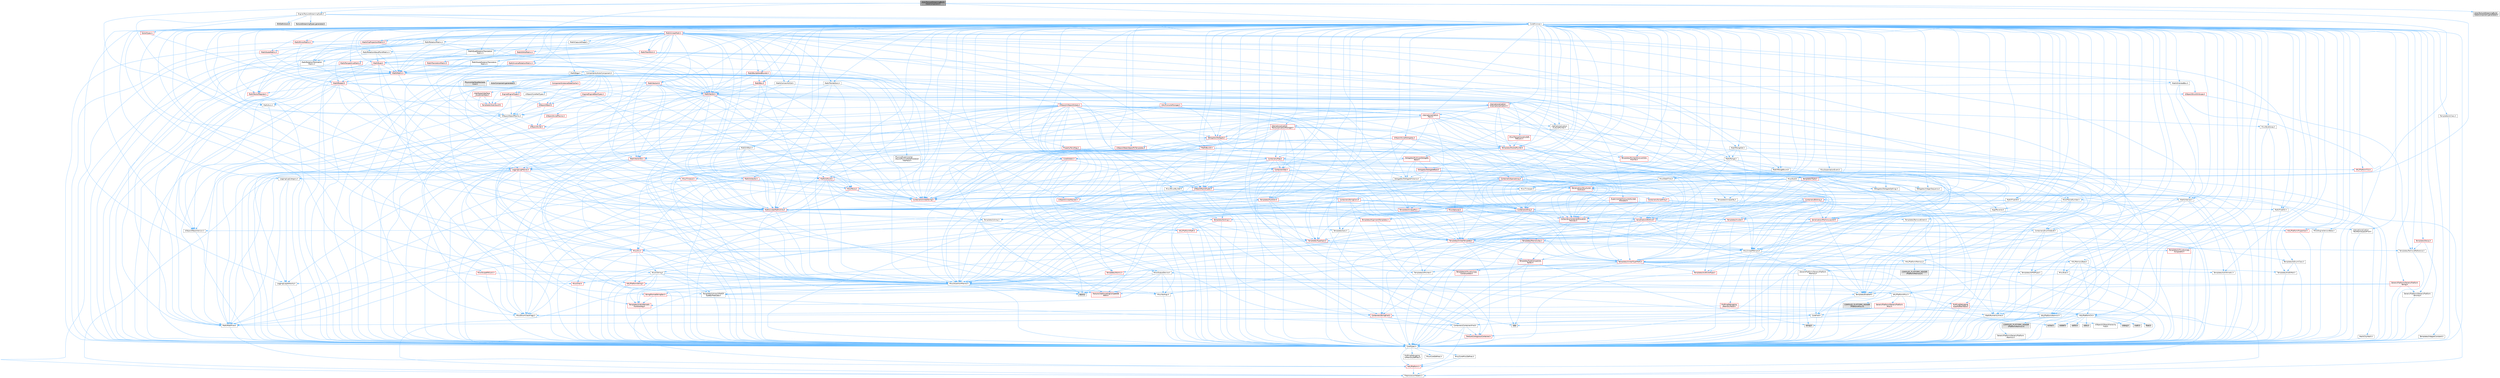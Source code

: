 digraph "ActorTextureStreamingBuildDataComponent.h"
{
 // INTERACTIVE_SVG=YES
 // LATEX_PDF_SIZE
  bgcolor="transparent";
  edge [fontname=Helvetica,fontsize=10,labelfontname=Helvetica,labelfontsize=10];
  node [fontname=Helvetica,fontsize=10,shape=box,height=0.2,width=0.4];
  Node1 [id="Node000001",label="ActorTextureStreamingBuild\lDataComponent.h",height=0.2,width=0.4,color="gray40", fillcolor="grey60", style="filled", fontcolor="black",tooltip=" "];
  Node1 -> Node2 [id="edge1_Node000001_Node000002",color="steelblue1",style="solid",tooltip=" "];
  Node2 [id="Node000002",label="CoreMinimal.h",height=0.2,width=0.4,color="grey40", fillcolor="white", style="filled",URL="$d7/d67/CoreMinimal_8h.html",tooltip=" "];
  Node2 -> Node3 [id="edge2_Node000002_Node000003",color="steelblue1",style="solid",tooltip=" "];
  Node3 [id="Node000003",label="CoreTypes.h",height=0.2,width=0.4,color="grey40", fillcolor="white", style="filled",URL="$dc/dec/CoreTypes_8h.html",tooltip=" "];
  Node3 -> Node4 [id="edge3_Node000003_Node000004",color="steelblue1",style="solid",tooltip=" "];
  Node4 [id="Node000004",label="HAL/Platform.h",height=0.2,width=0.4,color="red", fillcolor="#FFF0F0", style="filled",URL="$d9/dd0/Platform_8h.html",tooltip=" "];
  Node4 -> Node8 [id="edge4_Node000004_Node000008",color="steelblue1",style="solid",tooltip=" "];
  Node8 [id="Node000008",label="PreprocessorHelpers.h",height=0.2,width=0.4,color="grey40", fillcolor="white", style="filled",URL="$db/ddb/PreprocessorHelpers_8h.html",tooltip=" "];
  Node3 -> Node14 [id="edge5_Node000003_Node000014",color="steelblue1",style="solid",tooltip=" "];
  Node14 [id="Node000014",label="ProfilingDebugging\l/UMemoryDefines.h",height=0.2,width=0.4,color="grey40", fillcolor="white", style="filled",URL="$d2/da2/UMemoryDefines_8h.html",tooltip=" "];
  Node3 -> Node15 [id="edge6_Node000003_Node000015",color="steelblue1",style="solid",tooltip=" "];
  Node15 [id="Node000015",label="Misc/CoreMiscDefines.h",height=0.2,width=0.4,color="grey40", fillcolor="white", style="filled",URL="$da/d38/CoreMiscDefines_8h.html",tooltip=" "];
  Node15 -> Node4 [id="edge7_Node000015_Node000004",color="steelblue1",style="solid",tooltip=" "];
  Node15 -> Node8 [id="edge8_Node000015_Node000008",color="steelblue1",style="solid",tooltip=" "];
  Node3 -> Node16 [id="edge9_Node000003_Node000016",color="steelblue1",style="solid",tooltip=" "];
  Node16 [id="Node000016",label="Misc/CoreDefines.h",height=0.2,width=0.4,color="grey40", fillcolor="white", style="filled",URL="$d3/dd2/CoreDefines_8h.html",tooltip=" "];
  Node2 -> Node17 [id="edge10_Node000002_Node000017",color="steelblue1",style="solid",tooltip=" "];
  Node17 [id="Node000017",label="CoreFwd.h",height=0.2,width=0.4,color="grey40", fillcolor="white", style="filled",URL="$d1/d1e/CoreFwd_8h.html",tooltip=" "];
  Node17 -> Node3 [id="edge11_Node000017_Node000003",color="steelblue1",style="solid",tooltip=" "];
  Node17 -> Node18 [id="edge12_Node000017_Node000018",color="steelblue1",style="solid",tooltip=" "];
  Node18 [id="Node000018",label="Containers/ContainersFwd.h",height=0.2,width=0.4,color="grey40", fillcolor="white", style="filled",URL="$d4/d0a/ContainersFwd_8h.html",tooltip=" "];
  Node18 -> Node4 [id="edge13_Node000018_Node000004",color="steelblue1",style="solid",tooltip=" "];
  Node18 -> Node3 [id="edge14_Node000018_Node000003",color="steelblue1",style="solid",tooltip=" "];
  Node18 -> Node19 [id="edge15_Node000018_Node000019",color="steelblue1",style="solid",tooltip=" "];
  Node19 [id="Node000019",label="Traits/IsContiguousContainer.h",height=0.2,width=0.4,color="red", fillcolor="#FFF0F0", style="filled",URL="$d5/d3c/IsContiguousContainer_8h.html",tooltip=" "];
  Node19 -> Node3 [id="edge16_Node000019_Node000003",color="steelblue1",style="solid",tooltip=" "];
  Node17 -> Node22 [id="edge17_Node000017_Node000022",color="steelblue1",style="solid",tooltip=" "];
  Node22 [id="Node000022",label="Math/MathFwd.h",height=0.2,width=0.4,color="grey40", fillcolor="white", style="filled",URL="$d2/d10/MathFwd_8h.html",tooltip=" "];
  Node22 -> Node4 [id="edge18_Node000022_Node000004",color="steelblue1",style="solid",tooltip=" "];
  Node17 -> Node23 [id="edge19_Node000017_Node000023",color="steelblue1",style="solid",tooltip=" "];
  Node23 [id="Node000023",label="UObject/UObjectHierarchy\lFwd.h",height=0.2,width=0.4,color="grey40", fillcolor="white", style="filled",URL="$d3/d13/UObjectHierarchyFwd_8h.html",tooltip=" "];
  Node2 -> Node23 [id="edge20_Node000002_Node000023",color="steelblue1",style="solid",tooltip=" "];
  Node2 -> Node18 [id="edge21_Node000002_Node000018",color="steelblue1",style="solid",tooltip=" "];
  Node2 -> Node24 [id="edge22_Node000002_Node000024",color="steelblue1",style="solid",tooltip=" "];
  Node24 [id="Node000024",label="Misc/VarArgs.h",height=0.2,width=0.4,color="grey40", fillcolor="white", style="filled",URL="$d5/d6f/VarArgs_8h.html",tooltip=" "];
  Node24 -> Node3 [id="edge23_Node000024_Node000003",color="steelblue1",style="solid",tooltip=" "];
  Node2 -> Node25 [id="edge24_Node000002_Node000025",color="steelblue1",style="solid",tooltip=" "];
  Node25 [id="Node000025",label="Logging/LogVerbosity.h",height=0.2,width=0.4,color="grey40", fillcolor="white", style="filled",URL="$d2/d8f/LogVerbosity_8h.html",tooltip=" "];
  Node25 -> Node3 [id="edge25_Node000025_Node000003",color="steelblue1",style="solid",tooltip=" "];
  Node2 -> Node26 [id="edge26_Node000002_Node000026",color="steelblue1",style="solid",tooltip=" "];
  Node26 [id="Node000026",label="Misc/OutputDevice.h",height=0.2,width=0.4,color="grey40", fillcolor="white", style="filled",URL="$d7/d32/OutputDevice_8h.html",tooltip=" "];
  Node26 -> Node17 [id="edge27_Node000026_Node000017",color="steelblue1",style="solid",tooltip=" "];
  Node26 -> Node3 [id="edge28_Node000026_Node000003",color="steelblue1",style="solid",tooltip=" "];
  Node26 -> Node25 [id="edge29_Node000026_Node000025",color="steelblue1",style="solid",tooltip=" "];
  Node26 -> Node24 [id="edge30_Node000026_Node000024",color="steelblue1",style="solid",tooltip=" "];
  Node26 -> Node27 [id="edge31_Node000026_Node000027",color="steelblue1",style="solid",tooltip=" "];
  Node27 [id="Node000027",label="Templates/IsArrayOrRefOf\lTypeByPredicate.h",height=0.2,width=0.4,color="grey40", fillcolor="white", style="filled",URL="$d6/da1/IsArrayOrRefOfTypeByPredicate_8h.html",tooltip=" "];
  Node27 -> Node3 [id="edge32_Node000027_Node000003",color="steelblue1",style="solid",tooltip=" "];
  Node26 -> Node28 [id="edge33_Node000026_Node000028",color="steelblue1",style="solid",tooltip=" "];
  Node28 [id="Node000028",label="Templates/IsValidVariadic\lFunctionArg.h",height=0.2,width=0.4,color="red", fillcolor="#FFF0F0", style="filled",URL="$d0/dc8/IsValidVariadicFunctionArg_8h.html",tooltip=" "];
  Node28 -> Node3 [id="edge34_Node000028_Node000003",color="steelblue1",style="solid",tooltip=" "];
  Node26 -> Node30 [id="edge35_Node000026_Node000030",color="steelblue1",style="solid",tooltip=" "];
  Node30 [id="Node000030",label="Traits/IsCharEncodingCompatible\lWith.h",height=0.2,width=0.4,color="red", fillcolor="#FFF0F0", style="filled",URL="$df/dd1/IsCharEncodingCompatibleWith_8h.html",tooltip=" "];
  Node2 -> Node32 [id="edge36_Node000002_Node000032",color="steelblue1",style="solid",tooltip=" "];
  Node32 [id="Node000032",label="HAL/PlatformCrt.h",height=0.2,width=0.4,color="grey40", fillcolor="white", style="filled",URL="$d8/d75/PlatformCrt_8h.html",tooltip=" "];
  Node32 -> Node33 [id="edge37_Node000032_Node000033",color="steelblue1",style="solid",tooltip=" "];
  Node33 [id="Node000033",label="new",height=0.2,width=0.4,color="grey60", fillcolor="#E0E0E0", style="filled",tooltip=" "];
  Node32 -> Node34 [id="edge38_Node000032_Node000034",color="steelblue1",style="solid",tooltip=" "];
  Node34 [id="Node000034",label="wchar.h",height=0.2,width=0.4,color="grey60", fillcolor="#E0E0E0", style="filled",tooltip=" "];
  Node32 -> Node35 [id="edge39_Node000032_Node000035",color="steelblue1",style="solid",tooltip=" "];
  Node35 [id="Node000035",label="stddef.h",height=0.2,width=0.4,color="grey60", fillcolor="#E0E0E0", style="filled",tooltip=" "];
  Node32 -> Node36 [id="edge40_Node000032_Node000036",color="steelblue1",style="solid",tooltip=" "];
  Node36 [id="Node000036",label="stdlib.h",height=0.2,width=0.4,color="grey60", fillcolor="#E0E0E0", style="filled",tooltip=" "];
  Node32 -> Node37 [id="edge41_Node000032_Node000037",color="steelblue1",style="solid",tooltip=" "];
  Node37 [id="Node000037",label="stdio.h",height=0.2,width=0.4,color="grey60", fillcolor="#E0E0E0", style="filled",tooltip=" "];
  Node32 -> Node38 [id="edge42_Node000032_Node000038",color="steelblue1",style="solid",tooltip=" "];
  Node38 [id="Node000038",label="stdarg.h",height=0.2,width=0.4,color="grey60", fillcolor="#E0E0E0", style="filled",tooltip=" "];
  Node32 -> Node39 [id="edge43_Node000032_Node000039",color="steelblue1",style="solid",tooltip=" "];
  Node39 [id="Node000039",label="math.h",height=0.2,width=0.4,color="grey60", fillcolor="#E0E0E0", style="filled",tooltip=" "];
  Node32 -> Node40 [id="edge44_Node000032_Node000040",color="steelblue1",style="solid",tooltip=" "];
  Node40 [id="Node000040",label="float.h",height=0.2,width=0.4,color="grey60", fillcolor="#E0E0E0", style="filled",tooltip=" "];
  Node32 -> Node41 [id="edge45_Node000032_Node000041",color="steelblue1",style="solid",tooltip=" "];
  Node41 [id="Node000041",label="string.h",height=0.2,width=0.4,color="grey60", fillcolor="#E0E0E0", style="filled",tooltip=" "];
  Node2 -> Node42 [id="edge46_Node000002_Node000042",color="steelblue1",style="solid",tooltip=" "];
  Node42 [id="Node000042",label="HAL/PlatformMisc.h",height=0.2,width=0.4,color="grey40", fillcolor="white", style="filled",URL="$d0/df5/PlatformMisc_8h.html",tooltip=" "];
  Node42 -> Node3 [id="edge47_Node000042_Node000003",color="steelblue1",style="solid",tooltip=" "];
  Node42 -> Node43 [id="edge48_Node000042_Node000043",color="steelblue1",style="solid",tooltip=" "];
  Node43 [id="Node000043",label="GenericPlatform/GenericPlatform\lMisc.h",height=0.2,width=0.4,color="red", fillcolor="#FFF0F0", style="filled",URL="$db/d9a/GenericPlatformMisc_8h.html",tooltip=" "];
  Node43 -> Node44 [id="edge49_Node000043_Node000044",color="steelblue1",style="solid",tooltip=" "];
  Node44 [id="Node000044",label="Containers/StringFwd.h",height=0.2,width=0.4,color="red", fillcolor="#FFF0F0", style="filled",URL="$df/d37/StringFwd_8h.html",tooltip=" "];
  Node44 -> Node3 [id="edge50_Node000044_Node000003",color="steelblue1",style="solid",tooltip=" "];
  Node44 -> Node19 [id="edge51_Node000044_Node000019",color="steelblue1",style="solid",tooltip=" "];
  Node43 -> Node17 [id="edge52_Node000043_Node000017",color="steelblue1",style="solid",tooltip=" "];
  Node43 -> Node3 [id="edge53_Node000043_Node000003",color="steelblue1",style="solid",tooltip=" "];
  Node43 -> Node32 [id="edge54_Node000043_Node000032",color="steelblue1",style="solid",tooltip=" "];
  Node43 -> Node47 [id="edge55_Node000043_Node000047",color="steelblue1",style="solid",tooltip=" "];
  Node47 [id="Node000047",label="Math/NumericLimits.h",height=0.2,width=0.4,color="grey40", fillcolor="white", style="filled",URL="$df/d1b/NumericLimits_8h.html",tooltip=" "];
  Node47 -> Node3 [id="edge56_Node000047_Node000003",color="steelblue1",style="solid",tooltip=" "];
  Node43 -> Node49 [id="edge57_Node000043_Node000049",color="steelblue1",style="solid",tooltip=" "];
  Node49 [id="Node000049",label="Misc/EnumClassFlags.h",height=0.2,width=0.4,color="grey40", fillcolor="white", style="filled",URL="$d8/de7/EnumClassFlags_8h.html",tooltip=" "];
  Node42 -> Node52 [id="edge58_Node000042_Node000052",color="steelblue1",style="solid",tooltip=" "];
  Node52 [id="Node000052",label="COMPILED_PLATFORM_HEADER\l(PlatformMisc.h)",height=0.2,width=0.4,color="grey60", fillcolor="#E0E0E0", style="filled",tooltip=" "];
  Node42 -> Node53 [id="edge59_Node000042_Node000053",color="steelblue1",style="solid",tooltip=" "];
  Node53 [id="Node000053",label="ProfilingDebugging\l/CpuProfilerTrace.h",height=0.2,width=0.4,color="red", fillcolor="#FFF0F0", style="filled",URL="$da/dcb/CpuProfilerTrace_8h.html",tooltip=" "];
  Node53 -> Node3 [id="edge60_Node000053_Node000003",color="steelblue1",style="solid",tooltip=" "];
  Node53 -> Node18 [id="edge61_Node000053_Node000018",color="steelblue1",style="solid",tooltip=" "];
  Node53 -> Node54 [id="edge62_Node000053_Node000054",color="steelblue1",style="solid",tooltip=" "];
  Node54 [id="Node000054",label="HAL/PlatformAtomics.h",height=0.2,width=0.4,color="grey40", fillcolor="white", style="filled",URL="$d3/d36/PlatformAtomics_8h.html",tooltip=" "];
  Node54 -> Node3 [id="edge63_Node000054_Node000003",color="steelblue1",style="solid",tooltip=" "];
  Node54 -> Node55 [id="edge64_Node000054_Node000055",color="steelblue1",style="solid",tooltip=" "];
  Node55 [id="Node000055",label="GenericPlatform/GenericPlatform\lAtomics.h",height=0.2,width=0.4,color="grey40", fillcolor="white", style="filled",URL="$da/d72/GenericPlatformAtomics_8h.html",tooltip=" "];
  Node55 -> Node3 [id="edge65_Node000055_Node000003",color="steelblue1",style="solid",tooltip=" "];
  Node54 -> Node56 [id="edge66_Node000054_Node000056",color="steelblue1",style="solid",tooltip=" "];
  Node56 [id="Node000056",label="COMPILED_PLATFORM_HEADER\l(PlatformAtomics.h)",height=0.2,width=0.4,color="grey60", fillcolor="#E0E0E0", style="filled",tooltip=" "];
  Node53 -> Node8 [id="edge67_Node000053_Node000008",color="steelblue1",style="solid",tooltip=" "];
  Node2 -> Node61 [id="edge68_Node000002_Node000061",color="steelblue1",style="solid",tooltip=" "];
  Node61 [id="Node000061",label="Misc/AssertionMacros.h",height=0.2,width=0.4,color="grey40", fillcolor="white", style="filled",URL="$d0/dfa/AssertionMacros_8h.html",tooltip=" "];
  Node61 -> Node3 [id="edge69_Node000061_Node000003",color="steelblue1",style="solid",tooltip=" "];
  Node61 -> Node4 [id="edge70_Node000061_Node000004",color="steelblue1",style="solid",tooltip=" "];
  Node61 -> Node42 [id="edge71_Node000061_Node000042",color="steelblue1",style="solid",tooltip=" "];
  Node61 -> Node8 [id="edge72_Node000061_Node000008",color="steelblue1",style="solid",tooltip=" "];
  Node61 -> Node62 [id="edge73_Node000061_Node000062",color="steelblue1",style="solid",tooltip=" "];
  Node62 [id="Node000062",label="Templates/EnableIf.h",height=0.2,width=0.4,color="grey40", fillcolor="white", style="filled",URL="$d7/d60/EnableIf_8h.html",tooltip=" "];
  Node62 -> Node3 [id="edge74_Node000062_Node000003",color="steelblue1",style="solid",tooltip=" "];
  Node61 -> Node27 [id="edge75_Node000061_Node000027",color="steelblue1",style="solid",tooltip=" "];
  Node61 -> Node28 [id="edge76_Node000061_Node000028",color="steelblue1",style="solid",tooltip=" "];
  Node61 -> Node30 [id="edge77_Node000061_Node000030",color="steelblue1",style="solid",tooltip=" "];
  Node61 -> Node24 [id="edge78_Node000061_Node000024",color="steelblue1",style="solid",tooltip=" "];
  Node61 -> Node63 [id="edge79_Node000061_Node000063",color="steelblue1",style="solid",tooltip=" "];
  Node63 [id="Node000063",label="String/FormatStringSan.h",height=0.2,width=0.4,color="red", fillcolor="#FFF0F0", style="filled",URL="$d3/d8b/FormatStringSan_8h.html",tooltip=" "];
  Node63 -> Node3 [id="edge80_Node000063_Node000003",color="steelblue1",style="solid",tooltip=" "];
  Node63 -> Node28 [id="edge81_Node000063_Node000028",color="steelblue1",style="solid",tooltip=" "];
  Node63 -> Node18 [id="edge82_Node000063_Node000018",color="steelblue1",style="solid",tooltip=" "];
  Node61 -> Node69 [id="edge83_Node000061_Node000069",color="steelblue1",style="solid",tooltip=" "];
  Node69 [id="Node000069",label="atomic",height=0.2,width=0.4,color="grey60", fillcolor="#E0E0E0", style="filled",tooltip=" "];
  Node2 -> Node70 [id="edge84_Node000002_Node000070",color="steelblue1",style="solid",tooltip=" "];
  Node70 [id="Node000070",label="Templates/IsPointer.h",height=0.2,width=0.4,color="grey40", fillcolor="white", style="filled",URL="$d7/d05/IsPointer_8h.html",tooltip=" "];
  Node70 -> Node3 [id="edge85_Node000070_Node000003",color="steelblue1",style="solid",tooltip=" "];
  Node2 -> Node71 [id="edge86_Node000002_Node000071",color="steelblue1",style="solid",tooltip=" "];
  Node71 [id="Node000071",label="HAL/PlatformMemory.h",height=0.2,width=0.4,color="grey40", fillcolor="white", style="filled",URL="$de/d68/PlatformMemory_8h.html",tooltip=" "];
  Node71 -> Node3 [id="edge87_Node000071_Node000003",color="steelblue1",style="solid",tooltip=" "];
  Node71 -> Node72 [id="edge88_Node000071_Node000072",color="steelblue1",style="solid",tooltip=" "];
  Node72 [id="Node000072",label="GenericPlatform/GenericPlatform\lMemory.h",height=0.2,width=0.4,color="grey40", fillcolor="white", style="filled",URL="$dd/d22/GenericPlatformMemory_8h.html",tooltip=" "];
  Node72 -> Node17 [id="edge89_Node000072_Node000017",color="steelblue1",style="solid",tooltip=" "];
  Node72 -> Node3 [id="edge90_Node000072_Node000003",color="steelblue1",style="solid",tooltip=" "];
  Node72 -> Node73 [id="edge91_Node000072_Node000073",color="steelblue1",style="solid",tooltip=" "];
  Node73 [id="Node000073",label="HAL/PlatformString.h",height=0.2,width=0.4,color="red", fillcolor="#FFF0F0", style="filled",URL="$db/db5/PlatformString_8h.html",tooltip=" "];
  Node73 -> Node3 [id="edge92_Node000073_Node000003",color="steelblue1",style="solid",tooltip=" "];
  Node72 -> Node41 [id="edge93_Node000072_Node000041",color="steelblue1",style="solid",tooltip=" "];
  Node72 -> Node34 [id="edge94_Node000072_Node000034",color="steelblue1",style="solid",tooltip=" "];
  Node71 -> Node75 [id="edge95_Node000071_Node000075",color="steelblue1",style="solid",tooltip=" "];
  Node75 [id="Node000075",label="COMPILED_PLATFORM_HEADER\l(PlatformMemory.h)",height=0.2,width=0.4,color="grey60", fillcolor="#E0E0E0", style="filled",tooltip=" "];
  Node2 -> Node54 [id="edge96_Node000002_Node000054",color="steelblue1",style="solid",tooltip=" "];
  Node2 -> Node76 [id="edge97_Node000002_Node000076",color="steelblue1",style="solid",tooltip=" "];
  Node76 [id="Node000076",label="Misc/Exec.h",height=0.2,width=0.4,color="grey40", fillcolor="white", style="filled",URL="$de/ddb/Exec_8h.html",tooltip=" "];
  Node76 -> Node3 [id="edge98_Node000076_Node000003",color="steelblue1",style="solid",tooltip=" "];
  Node76 -> Node61 [id="edge99_Node000076_Node000061",color="steelblue1",style="solid",tooltip=" "];
  Node2 -> Node77 [id="edge100_Node000002_Node000077",color="steelblue1",style="solid",tooltip=" "];
  Node77 [id="Node000077",label="HAL/MemoryBase.h",height=0.2,width=0.4,color="grey40", fillcolor="white", style="filled",URL="$d6/d9f/MemoryBase_8h.html",tooltip=" "];
  Node77 -> Node3 [id="edge101_Node000077_Node000003",color="steelblue1",style="solid",tooltip=" "];
  Node77 -> Node54 [id="edge102_Node000077_Node000054",color="steelblue1",style="solid",tooltip=" "];
  Node77 -> Node32 [id="edge103_Node000077_Node000032",color="steelblue1",style="solid",tooltip=" "];
  Node77 -> Node76 [id="edge104_Node000077_Node000076",color="steelblue1",style="solid",tooltip=" "];
  Node77 -> Node26 [id="edge105_Node000077_Node000026",color="steelblue1",style="solid",tooltip=" "];
  Node77 -> Node78 [id="edge106_Node000077_Node000078",color="steelblue1",style="solid",tooltip=" "];
  Node78 [id="Node000078",label="Templates/Atomic.h",height=0.2,width=0.4,color="red", fillcolor="#FFF0F0", style="filled",URL="$d3/d91/Atomic_8h.html",tooltip=" "];
  Node78 -> Node69 [id="edge107_Node000078_Node000069",color="steelblue1",style="solid",tooltip=" "];
  Node2 -> Node87 [id="edge108_Node000002_Node000087",color="steelblue1",style="solid",tooltip=" "];
  Node87 [id="Node000087",label="HAL/UnrealMemory.h",height=0.2,width=0.4,color="grey40", fillcolor="white", style="filled",URL="$d9/d96/UnrealMemory_8h.html",tooltip=" "];
  Node87 -> Node3 [id="edge109_Node000087_Node000003",color="steelblue1",style="solid",tooltip=" "];
  Node87 -> Node72 [id="edge110_Node000087_Node000072",color="steelblue1",style="solid",tooltip=" "];
  Node87 -> Node77 [id="edge111_Node000087_Node000077",color="steelblue1",style="solid",tooltip=" "];
  Node87 -> Node71 [id="edge112_Node000087_Node000071",color="steelblue1",style="solid",tooltip=" "];
  Node87 -> Node88 [id="edge113_Node000087_Node000088",color="steelblue1",style="solid",tooltip=" "];
  Node88 [id="Node000088",label="ProfilingDebugging\l/MemoryTrace.h",height=0.2,width=0.4,color="red", fillcolor="#FFF0F0", style="filled",URL="$da/dd7/MemoryTrace_8h.html",tooltip=" "];
  Node88 -> Node4 [id="edge114_Node000088_Node000004",color="steelblue1",style="solid",tooltip=" "];
  Node88 -> Node49 [id="edge115_Node000088_Node000049",color="steelblue1",style="solid",tooltip=" "];
  Node87 -> Node70 [id="edge116_Node000087_Node000070",color="steelblue1",style="solid",tooltip=" "];
  Node2 -> Node89 [id="edge117_Node000002_Node000089",color="steelblue1",style="solid",tooltip=" "];
  Node89 [id="Node000089",label="Templates/IsArithmetic.h",height=0.2,width=0.4,color="grey40", fillcolor="white", style="filled",URL="$d2/d5d/IsArithmetic_8h.html",tooltip=" "];
  Node89 -> Node3 [id="edge118_Node000089_Node000003",color="steelblue1",style="solid",tooltip=" "];
  Node2 -> Node83 [id="edge119_Node000002_Node000083",color="steelblue1",style="solid",tooltip=" "];
  Node83 [id="Node000083",label="Templates/AndOrNot.h",height=0.2,width=0.4,color="grey40", fillcolor="white", style="filled",URL="$db/d0a/AndOrNot_8h.html",tooltip=" "];
  Node83 -> Node3 [id="edge120_Node000083_Node000003",color="steelblue1",style="solid",tooltip=" "];
  Node2 -> Node90 [id="edge121_Node000002_Node000090",color="steelblue1",style="solid",tooltip=" "];
  Node90 [id="Node000090",label="Templates/IsPODType.h",height=0.2,width=0.4,color="grey40", fillcolor="white", style="filled",URL="$d7/db1/IsPODType_8h.html",tooltip=" "];
  Node90 -> Node3 [id="edge122_Node000090_Node000003",color="steelblue1",style="solid",tooltip=" "];
  Node2 -> Node91 [id="edge123_Node000002_Node000091",color="steelblue1",style="solid",tooltip=" "];
  Node91 [id="Node000091",label="Templates/IsUECoreType.h",height=0.2,width=0.4,color="red", fillcolor="#FFF0F0", style="filled",URL="$d1/db8/IsUECoreType_8h.html",tooltip=" "];
  Node91 -> Node3 [id="edge124_Node000091_Node000003",color="steelblue1",style="solid",tooltip=" "];
  Node2 -> Node84 [id="edge125_Node000002_Node000084",color="steelblue1",style="solid",tooltip=" "];
  Node84 [id="Node000084",label="Templates/IsTriviallyCopy\lConstructible.h",height=0.2,width=0.4,color="red", fillcolor="#FFF0F0", style="filled",URL="$d3/d78/IsTriviallyCopyConstructible_8h.html",tooltip=" "];
  Node84 -> Node3 [id="edge126_Node000084_Node000003",color="steelblue1",style="solid",tooltip=" "];
  Node2 -> Node92 [id="edge127_Node000002_Node000092",color="steelblue1",style="solid",tooltip=" "];
  Node92 [id="Node000092",label="Templates/UnrealTypeTraits.h",height=0.2,width=0.4,color="red", fillcolor="#FFF0F0", style="filled",URL="$d2/d2d/UnrealTypeTraits_8h.html",tooltip=" "];
  Node92 -> Node3 [id="edge128_Node000092_Node000003",color="steelblue1",style="solid",tooltip=" "];
  Node92 -> Node70 [id="edge129_Node000092_Node000070",color="steelblue1",style="solid",tooltip=" "];
  Node92 -> Node61 [id="edge130_Node000092_Node000061",color="steelblue1",style="solid",tooltip=" "];
  Node92 -> Node83 [id="edge131_Node000092_Node000083",color="steelblue1",style="solid",tooltip=" "];
  Node92 -> Node62 [id="edge132_Node000092_Node000062",color="steelblue1",style="solid",tooltip=" "];
  Node92 -> Node89 [id="edge133_Node000092_Node000089",color="steelblue1",style="solid",tooltip=" "];
  Node92 -> Node90 [id="edge134_Node000092_Node000090",color="steelblue1",style="solid",tooltip=" "];
  Node92 -> Node91 [id="edge135_Node000092_Node000091",color="steelblue1",style="solid",tooltip=" "];
  Node92 -> Node84 [id="edge136_Node000092_Node000084",color="steelblue1",style="solid",tooltip=" "];
  Node2 -> Node62 [id="edge137_Node000002_Node000062",color="steelblue1",style="solid",tooltip=" "];
  Node2 -> Node94 [id="edge138_Node000002_Node000094",color="steelblue1",style="solid",tooltip=" "];
  Node94 [id="Node000094",label="Templates/RemoveReference.h",height=0.2,width=0.4,color="grey40", fillcolor="white", style="filled",URL="$da/dbe/RemoveReference_8h.html",tooltip=" "];
  Node94 -> Node3 [id="edge139_Node000094_Node000003",color="steelblue1",style="solid",tooltip=" "];
  Node2 -> Node95 [id="edge140_Node000002_Node000095",color="steelblue1",style="solid",tooltip=" "];
  Node95 [id="Node000095",label="Templates/IntegralConstant.h",height=0.2,width=0.4,color="grey40", fillcolor="white", style="filled",URL="$db/d1b/IntegralConstant_8h.html",tooltip=" "];
  Node95 -> Node3 [id="edge141_Node000095_Node000003",color="steelblue1",style="solid",tooltip=" "];
  Node2 -> Node96 [id="edge142_Node000002_Node000096",color="steelblue1",style="solid",tooltip=" "];
  Node96 [id="Node000096",label="Templates/IsClass.h",height=0.2,width=0.4,color="grey40", fillcolor="white", style="filled",URL="$db/dcb/IsClass_8h.html",tooltip=" "];
  Node96 -> Node3 [id="edge143_Node000096_Node000003",color="steelblue1",style="solid",tooltip=" "];
  Node2 -> Node97 [id="edge144_Node000002_Node000097",color="steelblue1",style="solid",tooltip=" "];
  Node97 [id="Node000097",label="Templates/TypeCompatible\lBytes.h",height=0.2,width=0.4,color="red", fillcolor="#FFF0F0", style="filled",URL="$df/d0a/TypeCompatibleBytes_8h.html",tooltip=" "];
  Node97 -> Node3 [id="edge145_Node000097_Node000003",color="steelblue1",style="solid",tooltip=" "];
  Node97 -> Node41 [id="edge146_Node000097_Node000041",color="steelblue1",style="solid",tooltip=" "];
  Node97 -> Node33 [id="edge147_Node000097_Node000033",color="steelblue1",style="solid",tooltip=" "];
  Node2 -> Node19 [id="edge148_Node000002_Node000019",color="steelblue1",style="solid",tooltip=" "];
  Node2 -> Node98 [id="edge149_Node000002_Node000098",color="steelblue1",style="solid",tooltip=" "];
  Node98 [id="Node000098",label="Templates/UnrealTemplate.h",height=0.2,width=0.4,color="red", fillcolor="#FFF0F0", style="filled",URL="$d4/d24/UnrealTemplate_8h.html",tooltip=" "];
  Node98 -> Node3 [id="edge150_Node000098_Node000003",color="steelblue1",style="solid",tooltip=" "];
  Node98 -> Node70 [id="edge151_Node000098_Node000070",color="steelblue1",style="solid",tooltip=" "];
  Node98 -> Node87 [id="edge152_Node000098_Node000087",color="steelblue1",style="solid",tooltip=" "];
  Node98 -> Node92 [id="edge153_Node000098_Node000092",color="steelblue1",style="solid",tooltip=" "];
  Node98 -> Node94 [id="edge154_Node000098_Node000094",color="steelblue1",style="solid",tooltip=" "];
  Node98 -> Node97 [id="edge155_Node000098_Node000097",color="steelblue1",style="solid",tooltip=" "];
  Node98 -> Node19 [id="edge156_Node000098_Node000019",color="steelblue1",style="solid",tooltip=" "];
  Node2 -> Node47 [id="edge157_Node000002_Node000047",color="steelblue1",style="solid",tooltip=" "];
  Node2 -> Node102 [id="edge158_Node000002_Node000102",color="steelblue1",style="solid",tooltip=" "];
  Node102 [id="Node000102",label="HAL/PlatformMath.h",height=0.2,width=0.4,color="red", fillcolor="#FFF0F0", style="filled",URL="$dc/d53/PlatformMath_8h.html",tooltip=" "];
  Node102 -> Node3 [id="edge159_Node000102_Node000003",color="steelblue1",style="solid",tooltip=" "];
  Node2 -> Node85 [id="edge160_Node000002_Node000085",color="steelblue1",style="solid",tooltip=" "];
  Node85 [id="Node000085",label="Templates/IsTriviallyCopy\lAssignable.h",height=0.2,width=0.4,color="red", fillcolor="#FFF0F0", style="filled",URL="$d2/df2/IsTriviallyCopyAssignable_8h.html",tooltip=" "];
  Node85 -> Node3 [id="edge161_Node000085_Node000003",color="steelblue1",style="solid",tooltip=" "];
  Node2 -> Node110 [id="edge162_Node000002_Node000110",color="steelblue1",style="solid",tooltip=" "];
  Node110 [id="Node000110",label="Templates/MemoryOps.h",height=0.2,width=0.4,color="red", fillcolor="#FFF0F0", style="filled",URL="$db/dea/MemoryOps_8h.html",tooltip=" "];
  Node110 -> Node3 [id="edge163_Node000110_Node000003",color="steelblue1",style="solid",tooltip=" "];
  Node110 -> Node87 [id="edge164_Node000110_Node000087",color="steelblue1",style="solid",tooltip=" "];
  Node110 -> Node85 [id="edge165_Node000110_Node000085",color="steelblue1",style="solid",tooltip=" "];
  Node110 -> Node84 [id="edge166_Node000110_Node000084",color="steelblue1",style="solid",tooltip=" "];
  Node110 -> Node92 [id="edge167_Node000110_Node000092",color="steelblue1",style="solid",tooltip=" "];
  Node110 -> Node33 [id="edge168_Node000110_Node000033",color="steelblue1",style="solid",tooltip=" "];
  Node2 -> Node111 [id="edge169_Node000002_Node000111",color="steelblue1",style="solid",tooltip=" "];
  Node111 [id="Node000111",label="Containers/ContainerAllocation\lPolicies.h",height=0.2,width=0.4,color="red", fillcolor="#FFF0F0", style="filled",URL="$d7/dff/ContainerAllocationPolicies_8h.html",tooltip=" "];
  Node111 -> Node3 [id="edge170_Node000111_Node000003",color="steelblue1",style="solid",tooltip=" "];
  Node111 -> Node111 [id="edge171_Node000111_Node000111",color="steelblue1",style="solid",tooltip=" "];
  Node111 -> Node102 [id="edge172_Node000111_Node000102",color="steelblue1",style="solid",tooltip=" "];
  Node111 -> Node87 [id="edge173_Node000111_Node000087",color="steelblue1",style="solid",tooltip=" "];
  Node111 -> Node47 [id="edge174_Node000111_Node000047",color="steelblue1",style="solid",tooltip=" "];
  Node111 -> Node61 [id="edge175_Node000111_Node000061",color="steelblue1",style="solid",tooltip=" "];
  Node111 -> Node110 [id="edge176_Node000111_Node000110",color="steelblue1",style="solid",tooltip=" "];
  Node111 -> Node97 [id="edge177_Node000111_Node000097",color="steelblue1",style="solid",tooltip=" "];
  Node2 -> Node114 [id="edge178_Node000002_Node000114",color="steelblue1",style="solid",tooltip=" "];
  Node114 [id="Node000114",label="Templates/IsEnumClass.h",height=0.2,width=0.4,color="grey40", fillcolor="white", style="filled",URL="$d7/d15/IsEnumClass_8h.html",tooltip=" "];
  Node114 -> Node3 [id="edge179_Node000114_Node000003",color="steelblue1",style="solid",tooltip=" "];
  Node114 -> Node83 [id="edge180_Node000114_Node000083",color="steelblue1",style="solid",tooltip=" "];
  Node2 -> Node115 [id="edge181_Node000002_Node000115",color="steelblue1",style="solid",tooltip=" "];
  Node115 [id="Node000115",label="HAL/PlatformProperties.h",height=0.2,width=0.4,color="red", fillcolor="#FFF0F0", style="filled",URL="$d9/db0/PlatformProperties_8h.html",tooltip=" "];
  Node115 -> Node3 [id="edge182_Node000115_Node000003",color="steelblue1",style="solid",tooltip=" "];
  Node2 -> Node118 [id="edge183_Node000002_Node000118",color="steelblue1",style="solid",tooltip=" "];
  Node118 [id="Node000118",label="Misc/EngineVersionBase.h",height=0.2,width=0.4,color="grey40", fillcolor="white", style="filled",URL="$d5/d2b/EngineVersionBase_8h.html",tooltip=" "];
  Node118 -> Node3 [id="edge184_Node000118_Node000003",color="steelblue1",style="solid",tooltip=" "];
  Node2 -> Node119 [id="edge185_Node000002_Node000119",color="steelblue1",style="solid",tooltip=" "];
  Node119 [id="Node000119",label="Internationalization\l/TextNamespaceFwd.h",height=0.2,width=0.4,color="grey40", fillcolor="white", style="filled",URL="$d8/d97/TextNamespaceFwd_8h.html",tooltip=" "];
  Node119 -> Node3 [id="edge186_Node000119_Node000003",color="steelblue1",style="solid",tooltip=" "];
  Node2 -> Node120 [id="edge187_Node000002_Node000120",color="steelblue1",style="solid",tooltip=" "];
  Node120 [id="Node000120",label="Serialization/Archive.h",height=0.2,width=0.4,color="red", fillcolor="#FFF0F0", style="filled",URL="$d7/d3b/Archive_8h.html",tooltip=" "];
  Node120 -> Node17 [id="edge188_Node000120_Node000017",color="steelblue1",style="solid",tooltip=" "];
  Node120 -> Node3 [id="edge189_Node000120_Node000003",color="steelblue1",style="solid",tooltip=" "];
  Node120 -> Node115 [id="edge190_Node000120_Node000115",color="steelblue1",style="solid",tooltip=" "];
  Node120 -> Node119 [id="edge191_Node000120_Node000119",color="steelblue1",style="solid",tooltip=" "];
  Node120 -> Node22 [id="edge192_Node000120_Node000022",color="steelblue1",style="solid",tooltip=" "];
  Node120 -> Node61 [id="edge193_Node000120_Node000061",color="steelblue1",style="solid",tooltip=" "];
  Node120 -> Node118 [id="edge194_Node000120_Node000118",color="steelblue1",style="solid",tooltip=" "];
  Node120 -> Node24 [id="edge195_Node000120_Node000024",color="steelblue1",style="solid",tooltip=" "];
  Node120 -> Node62 [id="edge196_Node000120_Node000062",color="steelblue1",style="solid",tooltip=" "];
  Node120 -> Node27 [id="edge197_Node000120_Node000027",color="steelblue1",style="solid",tooltip=" "];
  Node120 -> Node114 [id="edge198_Node000120_Node000114",color="steelblue1",style="solid",tooltip=" "];
  Node120 -> Node28 [id="edge199_Node000120_Node000028",color="steelblue1",style="solid",tooltip=" "];
  Node120 -> Node98 [id="edge200_Node000120_Node000098",color="steelblue1",style="solid",tooltip=" "];
  Node120 -> Node30 [id="edge201_Node000120_Node000030",color="steelblue1",style="solid",tooltip=" "];
  Node120 -> Node123 [id="edge202_Node000120_Node000123",color="steelblue1",style="solid",tooltip=" "];
  Node123 [id="Node000123",label="UObject/ObjectVersion.h",height=0.2,width=0.4,color="grey40", fillcolor="white", style="filled",URL="$da/d63/ObjectVersion_8h.html",tooltip=" "];
  Node123 -> Node3 [id="edge203_Node000123_Node000003",color="steelblue1",style="solid",tooltip=" "];
  Node2 -> Node124 [id="edge204_Node000002_Node000124",color="steelblue1",style="solid",tooltip=" "];
  Node124 [id="Node000124",label="Templates/Less.h",height=0.2,width=0.4,color="grey40", fillcolor="white", style="filled",URL="$de/dc8/Less_8h.html",tooltip=" "];
  Node124 -> Node3 [id="edge205_Node000124_Node000003",color="steelblue1",style="solid",tooltip=" "];
  Node124 -> Node98 [id="edge206_Node000124_Node000098",color="steelblue1",style="solid",tooltip=" "];
  Node2 -> Node125 [id="edge207_Node000002_Node000125",color="steelblue1",style="solid",tooltip=" "];
  Node125 [id="Node000125",label="Templates/Sorting.h",height=0.2,width=0.4,color="red", fillcolor="#FFF0F0", style="filled",URL="$d3/d9e/Sorting_8h.html",tooltip=" "];
  Node125 -> Node3 [id="edge208_Node000125_Node000003",color="steelblue1",style="solid",tooltip=" "];
  Node125 -> Node102 [id="edge209_Node000125_Node000102",color="steelblue1",style="solid",tooltip=" "];
  Node125 -> Node124 [id="edge210_Node000125_Node000124",color="steelblue1",style="solid",tooltip=" "];
  Node2 -> Node136 [id="edge211_Node000002_Node000136",color="steelblue1",style="solid",tooltip=" "];
  Node136 [id="Node000136",label="Misc/Char.h",height=0.2,width=0.4,color="red", fillcolor="#FFF0F0", style="filled",URL="$d0/d58/Char_8h.html",tooltip=" "];
  Node136 -> Node3 [id="edge212_Node000136_Node000003",color="steelblue1",style="solid",tooltip=" "];
  Node2 -> Node139 [id="edge213_Node000002_Node000139",color="steelblue1",style="solid",tooltip=" "];
  Node139 [id="Node000139",label="GenericPlatform/GenericPlatform\lStricmp.h",height=0.2,width=0.4,color="grey40", fillcolor="white", style="filled",URL="$d2/d86/GenericPlatformStricmp_8h.html",tooltip=" "];
  Node139 -> Node3 [id="edge214_Node000139_Node000003",color="steelblue1",style="solid",tooltip=" "];
  Node2 -> Node140 [id="edge215_Node000002_Node000140",color="steelblue1",style="solid",tooltip=" "];
  Node140 [id="Node000140",label="GenericPlatform/GenericPlatform\lString.h",height=0.2,width=0.4,color="red", fillcolor="#FFF0F0", style="filled",URL="$dd/d20/GenericPlatformString_8h.html",tooltip=" "];
  Node140 -> Node3 [id="edge216_Node000140_Node000003",color="steelblue1",style="solid",tooltip=" "];
  Node140 -> Node139 [id="edge217_Node000140_Node000139",color="steelblue1",style="solid",tooltip=" "];
  Node140 -> Node62 [id="edge218_Node000140_Node000062",color="steelblue1",style="solid",tooltip=" "];
  Node140 -> Node30 [id="edge219_Node000140_Node000030",color="steelblue1",style="solid",tooltip=" "];
  Node2 -> Node73 [id="edge220_Node000002_Node000073",color="steelblue1",style="solid",tooltip=" "];
  Node2 -> Node143 [id="edge221_Node000002_Node000143",color="steelblue1",style="solid",tooltip=" "];
  Node143 [id="Node000143",label="Misc/CString.h",height=0.2,width=0.4,color="grey40", fillcolor="white", style="filled",URL="$d2/d49/CString_8h.html",tooltip=" "];
  Node143 -> Node3 [id="edge222_Node000143_Node000003",color="steelblue1",style="solid",tooltip=" "];
  Node143 -> Node32 [id="edge223_Node000143_Node000032",color="steelblue1",style="solid",tooltip=" "];
  Node143 -> Node73 [id="edge224_Node000143_Node000073",color="steelblue1",style="solid",tooltip=" "];
  Node143 -> Node61 [id="edge225_Node000143_Node000061",color="steelblue1",style="solid",tooltip=" "];
  Node143 -> Node136 [id="edge226_Node000143_Node000136",color="steelblue1",style="solid",tooltip=" "];
  Node143 -> Node24 [id="edge227_Node000143_Node000024",color="steelblue1",style="solid",tooltip=" "];
  Node143 -> Node27 [id="edge228_Node000143_Node000027",color="steelblue1",style="solid",tooltip=" "];
  Node143 -> Node28 [id="edge229_Node000143_Node000028",color="steelblue1",style="solid",tooltip=" "];
  Node143 -> Node30 [id="edge230_Node000143_Node000030",color="steelblue1",style="solid",tooltip=" "];
  Node2 -> Node144 [id="edge231_Node000002_Node000144",color="steelblue1",style="solid",tooltip=" "];
  Node144 [id="Node000144",label="Misc/Crc.h",height=0.2,width=0.4,color="red", fillcolor="#FFF0F0", style="filled",URL="$d4/dd2/Crc_8h.html",tooltip=" "];
  Node144 -> Node3 [id="edge232_Node000144_Node000003",color="steelblue1",style="solid",tooltip=" "];
  Node144 -> Node73 [id="edge233_Node000144_Node000073",color="steelblue1",style="solid",tooltip=" "];
  Node144 -> Node61 [id="edge234_Node000144_Node000061",color="steelblue1",style="solid",tooltip=" "];
  Node144 -> Node143 [id="edge235_Node000144_Node000143",color="steelblue1",style="solid",tooltip=" "];
  Node144 -> Node136 [id="edge236_Node000144_Node000136",color="steelblue1",style="solid",tooltip=" "];
  Node144 -> Node92 [id="edge237_Node000144_Node000092",color="steelblue1",style="solid",tooltip=" "];
  Node2 -> Node135 [id="edge238_Node000002_Node000135",color="steelblue1",style="solid",tooltip=" "];
  Node135 [id="Node000135",label="Math/UnrealMathUtility.h",height=0.2,width=0.4,color="red", fillcolor="#FFF0F0", style="filled",URL="$db/db8/UnrealMathUtility_8h.html",tooltip=" "];
  Node135 -> Node3 [id="edge239_Node000135_Node000003",color="steelblue1",style="solid",tooltip=" "];
  Node135 -> Node61 [id="edge240_Node000135_Node000061",color="steelblue1",style="solid",tooltip=" "];
  Node135 -> Node102 [id="edge241_Node000135_Node000102",color="steelblue1",style="solid",tooltip=" "];
  Node135 -> Node22 [id="edge242_Node000135_Node000022",color="steelblue1",style="solid",tooltip=" "];
  Node2 -> Node145 [id="edge243_Node000002_Node000145",color="steelblue1",style="solid",tooltip=" "];
  Node145 [id="Node000145",label="Containers/UnrealString.h",height=0.2,width=0.4,color="red", fillcolor="#FFF0F0", style="filled",URL="$d5/dba/UnrealString_8h.html",tooltip=" "];
  Node2 -> Node149 [id="edge244_Node000002_Node000149",color="steelblue1",style="solid",tooltip=" "];
  Node149 [id="Node000149",label="Containers/Array.h",height=0.2,width=0.4,color="red", fillcolor="#FFF0F0", style="filled",URL="$df/dd0/Array_8h.html",tooltip=" "];
  Node149 -> Node3 [id="edge245_Node000149_Node000003",color="steelblue1",style="solid",tooltip=" "];
  Node149 -> Node61 [id="edge246_Node000149_Node000061",color="steelblue1",style="solid",tooltip=" "];
  Node149 -> Node87 [id="edge247_Node000149_Node000087",color="steelblue1",style="solid",tooltip=" "];
  Node149 -> Node92 [id="edge248_Node000149_Node000092",color="steelblue1",style="solid",tooltip=" "];
  Node149 -> Node98 [id="edge249_Node000149_Node000098",color="steelblue1",style="solid",tooltip=" "];
  Node149 -> Node111 [id="edge250_Node000149_Node000111",color="steelblue1",style="solid",tooltip=" "];
  Node149 -> Node120 [id="edge251_Node000149_Node000120",color="steelblue1",style="solid",tooltip=" "];
  Node149 -> Node128 [id="edge252_Node000149_Node000128",color="steelblue1",style="solid",tooltip=" "];
  Node128 [id="Node000128",label="Templates/Invoke.h",height=0.2,width=0.4,color="red", fillcolor="#FFF0F0", style="filled",URL="$d7/deb/Invoke_8h.html",tooltip=" "];
  Node128 -> Node3 [id="edge253_Node000128_Node000003",color="steelblue1",style="solid",tooltip=" "];
  Node128 -> Node98 [id="edge254_Node000128_Node000098",color="steelblue1",style="solid",tooltip=" "];
  Node149 -> Node124 [id="edge255_Node000149_Node000124",color="steelblue1",style="solid",tooltip=" "];
  Node149 -> Node125 [id="edge256_Node000149_Node000125",color="steelblue1",style="solid",tooltip=" "];
  Node149 -> Node172 [id="edge257_Node000149_Node000172",color="steelblue1",style="solid",tooltip=" "];
  Node172 [id="Node000172",label="Templates/AlignmentTemplates.h",height=0.2,width=0.4,color="red", fillcolor="#FFF0F0", style="filled",URL="$dd/d32/AlignmentTemplates_8h.html",tooltip=" "];
  Node172 -> Node3 [id="edge258_Node000172_Node000003",color="steelblue1",style="solid",tooltip=" "];
  Node172 -> Node70 [id="edge259_Node000172_Node000070",color="steelblue1",style="solid",tooltip=" "];
  Node2 -> Node173 [id="edge260_Node000002_Node000173",color="steelblue1",style="solid",tooltip=" "];
  Node173 [id="Node000173",label="Misc/FrameNumber.h",height=0.2,width=0.4,color="grey40", fillcolor="white", style="filled",URL="$dd/dbd/FrameNumber_8h.html",tooltip=" "];
  Node173 -> Node3 [id="edge261_Node000173_Node000003",color="steelblue1",style="solid",tooltip=" "];
  Node173 -> Node47 [id="edge262_Node000173_Node000047",color="steelblue1",style="solid",tooltip=" "];
  Node173 -> Node135 [id="edge263_Node000173_Node000135",color="steelblue1",style="solid",tooltip=" "];
  Node173 -> Node62 [id="edge264_Node000173_Node000062",color="steelblue1",style="solid",tooltip=" "];
  Node173 -> Node92 [id="edge265_Node000173_Node000092",color="steelblue1",style="solid",tooltip=" "];
  Node2 -> Node174 [id="edge266_Node000002_Node000174",color="steelblue1",style="solid",tooltip=" "];
  Node174 [id="Node000174",label="Misc/Timespan.h",height=0.2,width=0.4,color="grey40", fillcolor="white", style="filled",URL="$da/dd9/Timespan_8h.html",tooltip=" "];
  Node174 -> Node3 [id="edge267_Node000174_Node000003",color="steelblue1",style="solid",tooltip=" "];
  Node174 -> Node175 [id="edge268_Node000174_Node000175",color="steelblue1",style="solid",tooltip=" "];
  Node175 [id="Node000175",label="Math/Interval.h",height=0.2,width=0.4,color="grey40", fillcolor="white", style="filled",URL="$d1/d55/Interval_8h.html",tooltip=" "];
  Node175 -> Node3 [id="edge269_Node000175_Node000003",color="steelblue1",style="solid",tooltip=" "];
  Node175 -> Node89 [id="edge270_Node000175_Node000089",color="steelblue1",style="solid",tooltip=" "];
  Node175 -> Node92 [id="edge271_Node000175_Node000092",color="steelblue1",style="solid",tooltip=" "];
  Node175 -> Node47 [id="edge272_Node000175_Node000047",color="steelblue1",style="solid",tooltip=" "];
  Node175 -> Node135 [id="edge273_Node000175_Node000135",color="steelblue1",style="solid",tooltip=" "];
  Node174 -> Node135 [id="edge274_Node000174_Node000135",color="steelblue1",style="solid",tooltip=" "];
  Node174 -> Node61 [id="edge275_Node000174_Node000061",color="steelblue1",style="solid",tooltip=" "];
  Node2 -> Node176 [id="edge276_Node000002_Node000176",color="steelblue1",style="solid",tooltip=" "];
  Node176 [id="Node000176",label="Containers/StringConv.h",height=0.2,width=0.4,color="red", fillcolor="#FFF0F0", style="filled",URL="$d3/ddf/StringConv_8h.html",tooltip=" "];
  Node176 -> Node3 [id="edge277_Node000176_Node000003",color="steelblue1",style="solid",tooltip=" "];
  Node176 -> Node61 [id="edge278_Node000176_Node000061",color="steelblue1",style="solid",tooltip=" "];
  Node176 -> Node111 [id="edge279_Node000176_Node000111",color="steelblue1",style="solid",tooltip=" "];
  Node176 -> Node149 [id="edge280_Node000176_Node000149",color="steelblue1",style="solid",tooltip=" "];
  Node176 -> Node143 [id="edge281_Node000176_Node000143",color="steelblue1",style="solid",tooltip=" "];
  Node176 -> Node177 [id="edge282_Node000176_Node000177",color="steelblue1",style="solid",tooltip=" "];
  Node177 [id="Node000177",label="Templates/IsArray.h",height=0.2,width=0.4,color="grey40", fillcolor="white", style="filled",URL="$d8/d8d/IsArray_8h.html",tooltip=" "];
  Node177 -> Node3 [id="edge283_Node000177_Node000003",color="steelblue1",style="solid",tooltip=" "];
  Node176 -> Node98 [id="edge284_Node000176_Node000098",color="steelblue1",style="solid",tooltip=" "];
  Node176 -> Node92 [id="edge285_Node000176_Node000092",color="steelblue1",style="solid",tooltip=" "];
  Node176 -> Node30 [id="edge286_Node000176_Node000030",color="steelblue1",style="solid",tooltip=" "];
  Node176 -> Node19 [id="edge287_Node000176_Node000019",color="steelblue1",style="solid",tooltip=" "];
  Node2 -> Node178 [id="edge288_Node000002_Node000178",color="steelblue1",style="solid",tooltip=" "];
  Node178 [id="Node000178",label="UObject/UnrealNames.h",height=0.2,width=0.4,color="red", fillcolor="#FFF0F0", style="filled",URL="$d8/db1/UnrealNames_8h.html",tooltip=" "];
  Node178 -> Node3 [id="edge289_Node000178_Node000003",color="steelblue1",style="solid",tooltip=" "];
  Node2 -> Node180 [id="edge290_Node000002_Node000180",color="steelblue1",style="solid",tooltip=" "];
  Node180 [id="Node000180",label="UObject/NameTypes.h",height=0.2,width=0.4,color="red", fillcolor="#FFF0F0", style="filled",URL="$d6/d35/NameTypes_8h.html",tooltip=" "];
  Node180 -> Node3 [id="edge291_Node000180_Node000003",color="steelblue1",style="solid",tooltip=" "];
  Node180 -> Node61 [id="edge292_Node000180_Node000061",color="steelblue1",style="solid",tooltip=" "];
  Node180 -> Node87 [id="edge293_Node000180_Node000087",color="steelblue1",style="solid",tooltip=" "];
  Node180 -> Node92 [id="edge294_Node000180_Node000092",color="steelblue1",style="solid",tooltip=" "];
  Node180 -> Node98 [id="edge295_Node000180_Node000098",color="steelblue1",style="solid",tooltip=" "];
  Node180 -> Node145 [id="edge296_Node000180_Node000145",color="steelblue1",style="solid",tooltip=" "];
  Node180 -> Node176 [id="edge297_Node000180_Node000176",color="steelblue1",style="solid",tooltip=" "];
  Node180 -> Node44 [id="edge298_Node000180_Node000044",color="steelblue1",style="solid",tooltip=" "];
  Node180 -> Node178 [id="edge299_Node000180_Node000178",color="steelblue1",style="solid",tooltip=" "];
  Node180 -> Node78 [id="edge300_Node000180_Node000078",color="steelblue1",style="solid",tooltip=" "];
  Node180 -> Node157 [id="edge301_Node000180_Node000157",color="steelblue1",style="solid",tooltip=" "];
  Node157 [id="Node000157",label="Serialization/MemoryLayout.h",height=0.2,width=0.4,color="red", fillcolor="#FFF0F0", style="filled",URL="$d7/d66/MemoryLayout_8h.html",tooltip=" "];
  Node157 -> Node160 [id="edge302_Node000157_Node000160",color="steelblue1",style="solid",tooltip=" "];
  Node160 [id="Node000160",label="Containers/EnumAsByte.h",height=0.2,width=0.4,color="grey40", fillcolor="white", style="filled",URL="$d6/d9a/EnumAsByte_8h.html",tooltip=" "];
  Node160 -> Node3 [id="edge303_Node000160_Node000003",color="steelblue1",style="solid",tooltip=" "];
  Node160 -> Node90 [id="edge304_Node000160_Node000090",color="steelblue1",style="solid",tooltip=" "];
  Node160 -> Node161 [id="edge305_Node000160_Node000161",color="steelblue1",style="solid",tooltip=" "];
  Node161 [id="Node000161",label="Templates/TypeHash.h",height=0.2,width=0.4,color="red", fillcolor="#FFF0F0", style="filled",URL="$d1/d62/TypeHash_8h.html",tooltip=" "];
  Node161 -> Node3 [id="edge306_Node000161_Node000003",color="steelblue1",style="solid",tooltip=" "];
  Node161 -> Node144 [id="edge307_Node000161_Node000144",color="steelblue1",style="solid",tooltip=" "];
  Node157 -> Node44 [id="edge308_Node000157_Node000044",color="steelblue1",style="solid",tooltip=" "];
  Node157 -> Node87 [id="edge309_Node000157_Node000087",color="steelblue1",style="solid",tooltip=" "];
  Node157 -> Node62 [id="edge310_Node000157_Node000062",color="steelblue1",style="solid",tooltip=" "];
  Node157 -> Node98 [id="edge311_Node000157_Node000098",color="steelblue1",style="solid",tooltip=" "];
  Node2 -> Node188 [id="edge312_Node000002_Node000188",color="steelblue1",style="solid",tooltip=" "];
  Node188 [id="Node000188",label="Misc/Parse.h",height=0.2,width=0.4,color="red", fillcolor="#FFF0F0", style="filled",URL="$dc/d71/Parse_8h.html",tooltip=" "];
  Node188 -> Node44 [id="edge313_Node000188_Node000044",color="steelblue1",style="solid",tooltip=" "];
  Node188 -> Node145 [id="edge314_Node000188_Node000145",color="steelblue1",style="solid",tooltip=" "];
  Node188 -> Node3 [id="edge315_Node000188_Node000003",color="steelblue1",style="solid",tooltip=" "];
  Node188 -> Node32 [id="edge316_Node000188_Node000032",color="steelblue1",style="solid",tooltip=" "];
  Node188 -> Node49 [id="edge317_Node000188_Node000049",color="steelblue1",style="solid",tooltip=" "];
  Node188 -> Node189 [id="edge318_Node000188_Node000189",color="steelblue1",style="solid",tooltip=" "];
  Node189 [id="Node000189",label="Templates/Function.h",height=0.2,width=0.4,color="red", fillcolor="#FFF0F0", style="filled",URL="$df/df5/Function_8h.html",tooltip=" "];
  Node189 -> Node3 [id="edge319_Node000189_Node000003",color="steelblue1",style="solid",tooltip=" "];
  Node189 -> Node61 [id="edge320_Node000189_Node000061",color="steelblue1",style="solid",tooltip=" "];
  Node189 -> Node87 [id="edge321_Node000189_Node000087",color="steelblue1",style="solid",tooltip=" "];
  Node189 -> Node92 [id="edge322_Node000189_Node000092",color="steelblue1",style="solid",tooltip=" "];
  Node189 -> Node128 [id="edge323_Node000189_Node000128",color="steelblue1",style="solid",tooltip=" "];
  Node189 -> Node98 [id="edge324_Node000189_Node000098",color="steelblue1",style="solid",tooltip=" "];
  Node189 -> Node135 [id="edge325_Node000189_Node000135",color="steelblue1",style="solid",tooltip=" "];
  Node189 -> Node33 [id="edge326_Node000189_Node000033",color="steelblue1",style="solid",tooltip=" "];
  Node2 -> Node172 [id="edge327_Node000002_Node000172",color="steelblue1",style="solid",tooltip=" "];
  Node2 -> Node191 [id="edge328_Node000002_Node000191",color="steelblue1",style="solid",tooltip=" "];
  Node191 [id="Node000191",label="Misc/StructBuilder.h",height=0.2,width=0.4,color="grey40", fillcolor="white", style="filled",URL="$d9/db3/StructBuilder_8h.html",tooltip=" "];
  Node191 -> Node3 [id="edge329_Node000191_Node000003",color="steelblue1",style="solid",tooltip=" "];
  Node191 -> Node135 [id="edge330_Node000191_Node000135",color="steelblue1",style="solid",tooltip=" "];
  Node191 -> Node172 [id="edge331_Node000191_Node000172",color="steelblue1",style="solid",tooltip=" "];
  Node2 -> Node104 [id="edge332_Node000002_Node000104",color="steelblue1",style="solid",tooltip=" "];
  Node104 [id="Node000104",label="Templates/Decay.h",height=0.2,width=0.4,color="red", fillcolor="#FFF0F0", style="filled",URL="$dd/d0f/Decay_8h.html",tooltip=" "];
  Node104 -> Node3 [id="edge333_Node000104_Node000003",color="steelblue1",style="solid",tooltip=" "];
  Node104 -> Node94 [id="edge334_Node000104_Node000094",color="steelblue1",style="solid",tooltip=" "];
  Node2 -> Node192 [id="edge335_Node000002_Node000192",color="steelblue1",style="solid",tooltip=" "];
  Node192 [id="Node000192",label="Templates/PointerIsConvertible\lFromTo.h",height=0.2,width=0.4,color="red", fillcolor="#FFF0F0", style="filled",URL="$d6/d65/PointerIsConvertibleFromTo_8h.html",tooltip=" "];
  Node192 -> Node3 [id="edge336_Node000192_Node000003",color="steelblue1",style="solid",tooltip=" "];
  Node2 -> Node128 [id="edge337_Node000002_Node000128",color="steelblue1",style="solid",tooltip=" "];
  Node2 -> Node189 [id="edge338_Node000002_Node000189",color="steelblue1",style="solid",tooltip=" "];
  Node2 -> Node161 [id="edge339_Node000002_Node000161",color="steelblue1",style="solid",tooltip=" "];
  Node2 -> Node193 [id="edge340_Node000002_Node000193",color="steelblue1",style="solid",tooltip=" "];
  Node193 [id="Node000193",label="Containers/ScriptArray.h",height=0.2,width=0.4,color="red", fillcolor="#FFF0F0", style="filled",URL="$dc/daf/ScriptArray_8h.html",tooltip=" "];
  Node193 -> Node3 [id="edge341_Node000193_Node000003",color="steelblue1",style="solid",tooltip=" "];
  Node193 -> Node61 [id="edge342_Node000193_Node000061",color="steelblue1",style="solid",tooltip=" "];
  Node193 -> Node87 [id="edge343_Node000193_Node000087",color="steelblue1",style="solid",tooltip=" "];
  Node193 -> Node111 [id="edge344_Node000193_Node000111",color="steelblue1",style="solid",tooltip=" "];
  Node193 -> Node149 [id="edge345_Node000193_Node000149",color="steelblue1",style="solid",tooltip=" "];
  Node2 -> Node194 [id="edge346_Node000002_Node000194",color="steelblue1",style="solid",tooltip=" "];
  Node194 [id="Node000194",label="Containers/BitArray.h",height=0.2,width=0.4,color="red", fillcolor="#FFF0F0", style="filled",URL="$d1/de4/BitArray_8h.html",tooltip=" "];
  Node194 -> Node111 [id="edge347_Node000194_Node000111",color="steelblue1",style="solid",tooltip=" "];
  Node194 -> Node3 [id="edge348_Node000194_Node000003",color="steelblue1",style="solid",tooltip=" "];
  Node194 -> Node54 [id="edge349_Node000194_Node000054",color="steelblue1",style="solid",tooltip=" "];
  Node194 -> Node87 [id="edge350_Node000194_Node000087",color="steelblue1",style="solid",tooltip=" "];
  Node194 -> Node135 [id="edge351_Node000194_Node000135",color="steelblue1",style="solid",tooltip=" "];
  Node194 -> Node61 [id="edge352_Node000194_Node000061",color="steelblue1",style="solid",tooltip=" "];
  Node194 -> Node49 [id="edge353_Node000194_Node000049",color="steelblue1",style="solid",tooltip=" "];
  Node194 -> Node120 [id="edge354_Node000194_Node000120",color="steelblue1",style="solid",tooltip=" "];
  Node194 -> Node157 [id="edge355_Node000194_Node000157",color="steelblue1",style="solid",tooltip=" "];
  Node194 -> Node62 [id="edge356_Node000194_Node000062",color="steelblue1",style="solid",tooltip=" "];
  Node194 -> Node128 [id="edge357_Node000194_Node000128",color="steelblue1",style="solid",tooltip=" "];
  Node194 -> Node98 [id="edge358_Node000194_Node000098",color="steelblue1",style="solid",tooltip=" "];
  Node194 -> Node92 [id="edge359_Node000194_Node000092",color="steelblue1",style="solid",tooltip=" "];
  Node2 -> Node195 [id="edge360_Node000002_Node000195",color="steelblue1",style="solid",tooltip=" "];
  Node195 [id="Node000195",label="Containers/SparseArray.h",height=0.2,width=0.4,color="red", fillcolor="#FFF0F0", style="filled",URL="$d5/dbf/SparseArray_8h.html",tooltip=" "];
  Node195 -> Node3 [id="edge361_Node000195_Node000003",color="steelblue1",style="solid",tooltip=" "];
  Node195 -> Node61 [id="edge362_Node000195_Node000061",color="steelblue1",style="solid",tooltip=" "];
  Node195 -> Node87 [id="edge363_Node000195_Node000087",color="steelblue1",style="solid",tooltip=" "];
  Node195 -> Node92 [id="edge364_Node000195_Node000092",color="steelblue1",style="solid",tooltip=" "];
  Node195 -> Node98 [id="edge365_Node000195_Node000098",color="steelblue1",style="solid",tooltip=" "];
  Node195 -> Node111 [id="edge366_Node000195_Node000111",color="steelblue1",style="solid",tooltip=" "];
  Node195 -> Node124 [id="edge367_Node000195_Node000124",color="steelblue1",style="solid",tooltip=" "];
  Node195 -> Node149 [id="edge368_Node000195_Node000149",color="steelblue1",style="solid",tooltip=" "];
  Node195 -> Node135 [id="edge369_Node000195_Node000135",color="steelblue1",style="solid",tooltip=" "];
  Node195 -> Node193 [id="edge370_Node000195_Node000193",color="steelblue1",style="solid",tooltip=" "];
  Node195 -> Node194 [id="edge371_Node000195_Node000194",color="steelblue1",style="solid",tooltip=" "];
  Node195 -> Node196 [id="edge372_Node000195_Node000196",color="steelblue1",style="solid",tooltip=" "];
  Node196 [id="Node000196",label="Serialization/Structured\lArchive.h",height=0.2,width=0.4,color="red", fillcolor="#FFF0F0", style="filled",URL="$d9/d1e/StructuredArchive_8h.html",tooltip=" "];
  Node196 -> Node149 [id="edge373_Node000196_Node000149",color="steelblue1",style="solid",tooltip=" "];
  Node196 -> Node111 [id="edge374_Node000196_Node000111",color="steelblue1",style="solid",tooltip=" "];
  Node196 -> Node3 [id="edge375_Node000196_Node000003",color="steelblue1",style="solid",tooltip=" "];
  Node196 -> Node120 [id="edge376_Node000196_Node000120",color="steelblue1",style="solid",tooltip=" "];
  Node196 -> Node207 [id="edge377_Node000196_Node000207",color="steelblue1",style="solid",tooltip=" "];
  Node207 [id="Node000207",label="Templates/UniqueObj.h",height=0.2,width=0.4,color="grey40", fillcolor="white", style="filled",URL="$da/d95/UniqueObj_8h.html",tooltip=" "];
  Node207 -> Node3 [id="edge378_Node000207_Node000003",color="steelblue1",style="solid",tooltip=" "];
  Node207 -> Node208 [id="edge379_Node000207_Node000208",color="steelblue1",style="solid",tooltip=" "];
  Node208 [id="Node000208",label="Templates/UniquePtr.h",height=0.2,width=0.4,color="red", fillcolor="#FFF0F0", style="filled",URL="$de/d1a/UniquePtr_8h.html",tooltip=" "];
  Node208 -> Node3 [id="edge380_Node000208_Node000003",color="steelblue1",style="solid",tooltip=" "];
  Node208 -> Node98 [id="edge381_Node000208_Node000098",color="steelblue1",style="solid",tooltip=" "];
  Node208 -> Node177 [id="edge382_Node000208_Node000177",color="steelblue1",style="solid",tooltip=" "];
  Node208 -> Node209 [id="edge383_Node000208_Node000209",color="steelblue1",style="solid",tooltip=" "];
  Node209 [id="Node000209",label="Templates/RemoveExtent.h",height=0.2,width=0.4,color="grey40", fillcolor="white", style="filled",URL="$dc/de9/RemoveExtent_8h.html",tooltip=" "];
  Node209 -> Node3 [id="edge384_Node000209_Node000003",color="steelblue1",style="solid",tooltip=" "];
  Node208 -> Node157 [id="edge385_Node000208_Node000157",color="steelblue1",style="solid",tooltip=" "];
  Node195 -> Node145 [id="edge386_Node000195_Node000145",color="steelblue1",style="solid",tooltip=" "];
  Node2 -> Node211 [id="edge387_Node000002_Node000211",color="steelblue1",style="solid",tooltip=" "];
  Node211 [id="Node000211",label="Containers/Set.h",height=0.2,width=0.4,color="red", fillcolor="#FFF0F0", style="filled",URL="$d4/d45/Set_8h.html",tooltip=" "];
  Node211 -> Node111 [id="edge388_Node000211_Node000111",color="steelblue1",style="solid",tooltip=" "];
  Node211 -> Node195 [id="edge389_Node000211_Node000195",color="steelblue1",style="solid",tooltip=" "];
  Node211 -> Node18 [id="edge390_Node000211_Node000018",color="steelblue1",style="solid",tooltip=" "];
  Node211 -> Node135 [id="edge391_Node000211_Node000135",color="steelblue1",style="solid",tooltip=" "];
  Node211 -> Node61 [id="edge392_Node000211_Node000061",color="steelblue1",style="solid",tooltip=" "];
  Node211 -> Node191 [id="edge393_Node000211_Node000191",color="steelblue1",style="solid",tooltip=" "];
  Node211 -> Node196 [id="edge394_Node000211_Node000196",color="steelblue1",style="solid",tooltip=" "];
  Node211 -> Node189 [id="edge395_Node000211_Node000189",color="steelblue1",style="solid",tooltip=" "];
  Node211 -> Node125 [id="edge396_Node000211_Node000125",color="steelblue1",style="solid",tooltip=" "];
  Node211 -> Node161 [id="edge397_Node000211_Node000161",color="steelblue1",style="solid",tooltip=" "];
  Node211 -> Node98 [id="edge398_Node000211_Node000098",color="steelblue1",style="solid",tooltip=" "];
  Node2 -> Node214 [id="edge399_Node000002_Node000214",color="steelblue1",style="solid",tooltip=" "];
  Node214 [id="Node000214",label="Algo/Reverse.h",height=0.2,width=0.4,color="grey40", fillcolor="white", style="filled",URL="$d5/d93/Reverse_8h.html",tooltip=" "];
  Node214 -> Node3 [id="edge400_Node000214_Node000003",color="steelblue1",style="solid",tooltip=" "];
  Node214 -> Node98 [id="edge401_Node000214_Node000098",color="steelblue1",style="solid",tooltip=" "];
  Node2 -> Node215 [id="edge402_Node000002_Node000215",color="steelblue1",style="solid",tooltip=" "];
  Node215 [id="Node000215",label="Containers/Map.h",height=0.2,width=0.4,color="red", fillcolor="#FFF0F0", style="filled",URL="$df/d79/Map_8h.html",tooltip=" "];
  Node215 -> Node3 [id="edge403_Node000215_Node000003",color="steelblue1",style="solid",tooltip=" "];
  Node215 -> Node214 [id="edge404_Node000215_Node000214",color="steelblue1",style="solid",tooltip=" "];
  Node215 -> Node211 [id="edge405_Node000215_Node000211",color="steelblue1",style="solid",tooltip=" "];
  Node215 -> Node145 [id="edge406_Node000215_Node000145",color="steelblue1",style="solid",tooltip=" "];
  Node215 -> Node61 [id="edge407_Node000215_Node000061",color="steelblue1",style="solid",tooltip=" "];
  Node215 -> Node191 [id="edge408_Node000215_Node000191",color="steelblue1",style="solid",tooltip=" "];
  Node215 -> Node189 [id="edge409_Node000215_Node000189",color="steelblue1",style="solid",tooltip=" "];
  Node215 -> Node125 [id="edge410_Node000215_Node000125",color="steelblue1",style="solid",tooltip=" "];
  Node215 -> Node216 [id="edge411_Node000215_Node000216",color="steelblue1",style="solid",tooltip=" "];
  Node216 [id="Node000216",label="Templates/Tuple.h",height=0.2,width=0.4,color="red", fillcolor="#FFF0F0", style="filled",URL="$d2/d4f/Tuple_8h.html",tooltip=" "];
  Node216 -> Node3 [id="edge412_Node000216_Node000003",color="steelblue1",style="solid",tooltip=" "];
  Node216 -> Node98 [id="edge413_Node000216_Node000098",color="steelblue1",style="solid",tooltip=" "];
  Node216 -> Node217 [id="edge414_Node000216_Node000217",color="steelblue1",style="solid",tooltip=" "];
  Node217 [id="Node000217",label="Delegates/IntegerSequence.h",height=0.2,width=0.4,color="grey40", fillcolor="white", style="filled",URL="$d2/dcc/IntegerSequence_8h.html",tooltip=" "];
  Node217 -> Node3 [id="edge415_Node000217_Node000003",color="steelblue1",style="solid",tooltip=" "];
  Node216 -> Node128 [id="edge416_Node000216_Node000128",color="steelblue1",style="solid",tooltip=" "];
  Node216 -> Node196 [id="edge417_Node000216_Node000196",color="steelblue1",style="solid",tooltip=" "];
  Node216 -> Node157 [id="edge418_Node000216_Node000157",color="steelblue1",style="solid",tooltip=" "];
  Node216 -> Node161 [id="edge419_Node000216_Node000161",color="steelblue1",style="solid",tooltip=" "];
  Node215 -> Node98 [id="edge420_Node000215_Node000098",color="steelblue1",style="solid",tooltip=" "];
  Node215 -> Node92 [id="edge421_Node000215_Node000092",color="steelblue1",style="solid",tooltip=" "];
  Node2 -> Node219 [id="edge422_Node000002_Node000219",color="steelblue1",style="solid",tooltip=" "];
  Node219 [id="Node000219",label="Math/IntPoint.h",height=0.2,width=0.4,color="red", fillcolor="#FFF0F0", style="filled",URL="$d3/df7/IntPoint_8h.html",tooltip=" "];
  Node219 -> Node3 [id="edge423_Node000219_Node000003",color="steelblue1",style="solid",tooltip=" "];
  Node219 -> Node61 [id="edge424_Node000219_Node000061",color="steelblue1",style="solid",tooltip=" "];
  Node219 -> Node188 [id="edge425_Node000219_Node000188",color="steelblue1",style="solid",tooltip=" "];
  Node219 -> Node22 [id="edge426_Node000219_Node000022",color="steelblue1",style="solid",tooltip=" "];
  Node219 -> Node135 [id="edge427_Node000219_Node000135",color="steelblue1",style="solid",tooltip=" "];
  Node219 -> Node145 [id="edge428_Node000219_Node000145",color="steelblue1",style="solid",tooltip=" "];
  Node219 -> Node196 [id="edge429_Node000219_Node000196",color="steelblue1",style="solid",tooltip=" "];
  Node219 -> Node161 [id="edge430_Node000219_Node000161",color="steelblue1",style="solid",tooltip=" "];
  Node2 -> Node221 [id="edge431_Node000002_Node000221",color="steelblue1",style="solid",tooltip=" "];
  Node221 [id="Node000221",label="Math/IntVector.h",height=0.2,width=0.4,color="red", fillcolor="#FFF0F0", style="filled",URL="$d7/d44/IntVector_8h.html",tooltip=" "];
  Node221 -> Node3 [id="edge432_Node000221_Node000003",color="steelblue1",style="solid",tooltip=" "];
  Node221 -> Node144 [id="edge433_Node000221_Node000144",color="steelblue1",style="solid",tooltip=" "];
  Node221 -> Node188 [id="edge434_Node000221_Node000188",color="steelblue1",style="solid",tooltip=" "];
  Node221 -> Node22 [id="edge435_Node000221_Node000022",color="steelblue1",style="solid",tooltip=" "];
  Node221 -> Node135 [id="edge436_Node000221_Node000135",color="steelblue1",style="solid",tooltip=" "];
  Node221 -> Node145 [id="edge437_Node000221_Node000145",color="steelblue1",style="solid",tooltip=" "];
  Node221 -> Node196 [id="edge438_Node000221_Node000196",color="steelblue1",style="solid",tooltip=" "];
  Node2 -> Node222 [id="edge439_Node000002_Node000222",color="steelblue1",style="solid",tooltip=" "];
  Node222 [id="Node000222",label="Logging/LogCategory.h",height=0.2,width=0.4,color="grey40", fillcolor="white", style="filled",URL="$d9/d36/LogCategory_8h.html",tooltip=" "];
  Node222 -> Node3 [id="edge440_Node000222_Node000003",color="steelblue1",style="solid",tooltip=" "];
  Node222 -> Node25 [id="edge441_Node000222_Node000025",color="steelblue1",style="solid",tooltip=" "];
  Node222 -> Node180 [id="edge442_Node000222_Node000180",color="steelblue1",style="solid",tooltip=" "];
  Node2 -> Node223 [id="edge443_Node000002_Node000223",color="steelblue1",style="solid",tooltip=" "];
  Node223 [id="Node000223",label="Logging/LogMacros.h",height=0.2,width=0.4,color="red", fillcolor="#FFF0F0", style="filled",URL="$d0/d16/LogMacros_8h.html",tooltip=" "];
  Node223 -> Node145 [id="edge444_Node000223_Node000145",color="steelblue1",style="solid",tooltip=" "];
  Node223 -> Node3 [id="edge445_Node000223_Node000003",color="steelblue1",style="solid",tooltip=" "];
  Node223 -> Node8 [id="edge446_Node000223_Node000008",color="steelblue1",style="solid",tooltip=" "];
  Node223 -> Node222 [id="edge447_Node000223_Node000222",color="steelblue1",style="solid",tooltip=" "];
  Node223 -> Node25 [id="edge448_Node000223_Node000025",color="steelblue1",style="solid",tooltip=" "];
  Node223 -> Node61 [id="edge449_Node000223_Node000061",color="steelblue1",style="solid",tooltip=" "];
  Node223 -> Node24 [id="edge450_Node000223_Node000024",color="steelblue1",style="solid",tooltip=" "];
  Node223 -> Node63 [id="edge451_Node000223_Node000063",color="steelblue1",style="solid",tooltip=" "];
  Node223 -> Node62 [id="edge452_Node000223_Node000062",color="steelblue1",style="solid",tooltip=" "];
  Node223 -> Node27 [id="edge453_Node000223_Node000027",color="steelblue1",style="solid",tooltip=" "];
  Node223 -> Node28 [id="edge454_Node000223_Node000028",color="steelblue1",style="solid",tooltip=" "];
  Node223 -> Node30 [id="edge455_Node000223_Node000030",color="steelblue1",style="solid",tooltip=" "];
  Node2 -> Node226 [id="edge456_Node000002_Node000226",color="steelblue1",style="solid",tooltip=" "];
  Node226 [id="Node000226",label="Math/Vector2D.h",height=0.2,width=0.4,color="red", fillcolor="#FFF0F0", style="filled",URL="$d3/db0/Vector2D_8h.html",tooltip=" "];
  Node226 -> Node3 [id="edge457_Node000226_Node000003",color="steelblue1",style="solid",tooltip=" "];
  Node226 -> Node22 [id="edge458_Node000226_Node000022",color="steelblue1",style="solid",tooltip=" "];
  Node226 -> Node61 [id="edge459_Node000226_Node000061",color="steelblue1",style="solid",tooltip=" "];
  Node226 -> Node144 [id="edge460_Node000226_Node000144",color="steelblue1",style="solid",tooltip=" "];
  Node226 -> Node135 [id="edge461_Node000226_Node000135",color="steelblue1",style="solid",tooltip=" "];
  Node226 -> Node145 [id="edge462_Node000226_Node000145",color="steelblue1",style="solid",tooltip=" "];
  Node226 -> Node188 [id="edge463_Node000226_Node000188",color="steelblue1",style="solid",tooltip=" "];
  Node226 -> Node219 [id="edge464_Node000226_Node000219",color="steelblue1",style="solid",tooltip=" "];
  Node226 -> Node223 [id="edge465_Node000226_Node000223",color="steelblue1",style="solid",tooltip=" "];
  Node2 -> Node230 [id="edge466_Node000002_Node000230",color="steelblue1",style="solid",tooltip=" "];
  Node230 [id="Node000230",label="Math/IntRect.h",height=0.2,width=0.4,color="grey40", fillcolor="white", style="filled",URL="$d7/d53/IntRect_8h.html",tooltip=" "];
  Node230 -> Node3 [id="edge467_Node000230_Node000003",color="steelblue1",style="solid",tooltip=" "];
  Node230 -> Node22 [id="edge468_Node000230_Node000022",color="steelblue1",style="solid",tooltip=" "];
  Node230 -> Node135 [id="edge469_Node000230_Node000135",color="steelblue1",style="solid",tooltip=" "];
  Node230 -> Node145 [id="edge470_Node000230_Node000145",color="steelblue1",style="solid",tooltip=" "];
  Node230 -> Node219 [id="edge471_Node000230_Node000219",color="steelblue1",style="solid",tooltip=" "];
  Node230 -> Node226 [id="edge472_Node000230_Node000226",color="steelblue1",style="solid",tooltip=" "];
  Node2 -> Node231 [id="edge473_Node000002_Node000231",color="steelblue1",style="solid",tooltip=" "];
  Node231 [id="Node000231",label="Misc/ByteSwap.h",height=0.2,width=0.4,color="grey40", fillcolor="white", style="filled",URL="$dc/dd7/ByteSwap_8h.html",tooltip=" "];
  Node231 -> Node3 [id="edge474_Node000231_Node000003",color="steelblue1",style="solid",tooltip=" "];
  Node231 -> Node32 [id="edge475_Node000231_Node000032",color="steelblue1",style="solid",tooltip=" "];
  Node2 -> Node160 [id="edge476_Node000002_Node000160",color="steelblue1",style="solid",tooltip=" "];
  Node2 -> Node232 [id="edge477_Node000002_Node000232",color="steelblue1",style="solid",tooltip=" "];
  Node232 [id="Node000232",label="HAL/PlatformTLS.h",height=0.2,width=0.4,color="red", fillcolor="#FFF0F0", style="filled",URL="$d0/def/PlatformTLS_8h.html",tooltip=" "];
  Node232 -> Node3 [id="edge478_Node000232_Node000003",color="steelblue1",style="solid",tooltip=" "];
  Node2 -> Node235 [id="edge479_Node000002_Node000235",color="steelblue1",style="solid",tooltip=" "];
  Node235 [id="Node000235",label="CoreGlobals.h",height=0.2,width=0.4,color="red", fillcolor="#FFF0F0", style="filled",URL="$d5/d8c/CoreGlobals_8h.html",tooltip=" "];
  Node235 -> Node145 [id="edge480_Node000235_Node000145",color="steelblue1",style="solid",tooltip=" "];
  Node235 -> Node3 [id="edge481_Node000235_Node000003",color="steelblue1",style="solid",tooltip=" "];
  Node235 -> Node232 [id="edge482_Node000235_Node000232",color="steelblue1",style="solid",tooltip=" "];
  Node235 -> Node223 [id="edge483_Node000235_Node000223",color="steelblue1",style="solid",tooltip=" "];
  Node235 -> Node49 [id="edge484_Node000235_Node000049",color="steelblue1",style="solid",tooltip=" "];
  Node235 -> Node26 [id="edge485_Node000235_Node000026",color="steelblue1",style="solid",tooltip=" "];
  Node235 -> Node53 [id="edge486_Node000235_Node000053",color="steelblue1",style="solid",tooltip=" "];
  Node235 -> Node78 [id="edge487_Node000235_Node000078",color="steelblue1",style="solid",tooltip=" "];
  Node235 -> Node180 [id="edge488_Node000235_Node000180",color="steelblue1",style="solid",tooltip=" "];
  Node235 -> Node69 [id="edge489_Node000235_Node000069",color="steelblue1",style="solid",tooltip=" "];
  Node2 -> Node236 [id="edge490_Node000002_Node000236",color="steelblue1",style="solid",tooltip=" "];
  Node236 [id="Node000236",label="Templates/SharedPointer.h",height=0.2,width=0.4,color="red", fillcolor="#FFF0F0", style="filled",URL="$d2/d17/SharedPointer_8h.html",tooltip=" "];
  Node236 -> Node3 [id="edge491_Node000236_Node000003",color="steelblue1",style="solid",tooltip=" "];
  Node236 -> Node192 [id="edge492_Node000236_Node000192",color="steelblue1",style="solid",tooltip=" "];
  Node236 -> Node61 [id="edge493_Node000236_Node000061",color="steelblue1",style="solid",tooltip=" "];
  Node236 -> Node87 [id="edge494_Node000236_Node000087",color="steelblue1",style="solid",tooltip=" "];
  Node236 -> Node149 [id="edge495_Node000236_Node000149",color="steelblue1",style="solid",tooltip=" "];
  Node236 -> Node215 [id="edge496_Node000236_Node000215",color="steelblue1",style="solid",tooltip=" "];
  Node236 -> Node235 [id="edge497_Node000236_Node000235",color="steelblue1",style="solid",tooltip=" "];
  Node2 -> Node241 [id="edge498_Node000002_Node000241",color="steelblue1",style="solid",tooltip=" "];
  Node241 [id="Node000241",label="Internationalization\l/CulturePointer.h",height=0.2,width=0.4,color="grey40", fillcolor="white", style="filled",URL="$d6/dbe/CulturePointer_8h.html",tooltip=" "];
  Node241 -> Node3 [id="edge499_Node000241_Node000003",color="steelblue1",style="solid",tooltip=" "];
  Node241 -> Node236 [id="edge500_Node000241_Node000236",color="steelblue1",style="solid",tooltip=" "];
  Node2 -> Node242 [id="edge501_Node000002_Node000242",color="steelblue1",style="solid",tooltip=" "];
  Node242 [id="Node000242",label="UObject/WeakObjectPtrTemplates.h",height=0.2,width=0.4,color="red", fillcolor="#FFF0F0", style="filled",URL="$d8/d3b/WeakObjectPtrTemplates_8h.html",tooltip=" "];
  Node242 -> Node3 [id="edge502_Node000242_Node000003",color="steelblue1",style="solid",tooltip=" "];
  Node242 -> Node215 [id="edge503_Node000242_Node000215",color="steelblue1",style="solid",tooltip=" "];
  Node2 -> Node245 [id="edge504_Node000002_Node000245",color="steelblue1",style="solid",tooltip=" "];
  Node245 [id="Node000245",label="Delegates/DelegateSettings.h",height=0.2,width=0.4,color="grey40", fillcolor="white", style="filled",URL="$d0/d97/DelegateSettings_8h.html",tooltip=" "];
  Node245 -> Node3 [id="edge505_Node000245_Node000003",color="steelblue1",style="solid",tooltip=" "];
  Node2 -> Node246 [id="edge506_Node000002_Node000246",color="steelblue1",style="solid",tooltip=" "];
  Node246 [id="Node000246",label="Delegates/IDelegateInstance.h",height=0.2,width=0.4,color="grey40", fillcolor="white", style="filled",URL="$d2/d10/IDelegateInstance_8h.html",tooltip=" "];
  Node246 -> Node3 [id="edge507_Node000246_Node000003",color="steelblue1",style="solid",tooltip=" "];
  Node246 -> Node161 [id="edge508_Node000246_Node000161",color="steelblue1",style="solid",tooltip=" "];
  Node246 -> Node180 [id="edge509_Node000246_Node000180",color="steelblue1",style="solid",tooltip=" "];
  Node246 -> Node245 [id="edge510_Node000246_Node000245",color="steelblue1",style="solid",tooltip=" "];
  Node2 -> Node247 [id="edge511_Node000002_Node000247",color="steelblue1",style="solid",tooltip=" "];
  Node247 [id="Node000247",label="Delegates/DelegateBase.h",height=0.2,width=0.4,color="red", fillcolor="#FFF0F0", style="filled",URL="$da/d67/DelegateBase_8h.html",tooltip=" "];
  Node247 -> Node3 [id="edge512_Node000247_Node000003",color="steelblue1",style="solid",tooltip=" "];
  Node247 -> Node111 [id="edge513_Node000247_Node000111",color="steelblue1",style="solid",tooltip=" "];
  Node247 -> Node135 [id="edge514_Node000247_Node000135",color="steelblue1",style="solid",tooltip=" "];
  Node247 -> Node180 [id="edge515_Node000247_Node000180",color="steelblue1",style="solid",tooltip=" "];
  Node247 -> Node245 [id="edge516_Node000247_Node000245",color="steelblue1",style="solid",tooltip=" "];
  Node247 -> Node246 [id="edge517_Node000247_Node000246",color="steelblue1",style="solid",tooltip=" "];
  Node2 -> Node255 [id="edge518_Node000002_Node000255",color="steelblue1",style="solid",tooltip=" "];
  Node255 [id="Node000255",label="Delegates/MulticastDelegate\lBase.h",height=0.2,width=0.4,color="red", fillcolor="#FFF0F0", style="filled",URL="$db/d16/MulticastDelegateBase_8h.html",tooltip=" "];
  Node255 -> Node3 [id="edge519_Node000255_Node000003",color="steelblue1",style="solid",tooltip=" "];
  Node255 -> Node111 [id="edge520_Node000255_Node000111",color="steelblue1",style="solid",tooltip=" "];
  Node255 -> Node149 [id="edge521_Node000255_Node000149",color="steelblue1",style="solid",tooltip=" "];
  Node255 -> Node135 [id="edge522_Node000255_Node000135",color="steelblue1",style="solid",tooltip=" "];
  Node255 -> Node246 [id="edge523_Node000255_Node000246",color="steelblue1",style="solid",tooltip=" "];
  Node255 -> Node247 [id="edge524_Node000255_Node000247",color="steelblue1",style="solid",tooltip=" "];
  Node2 -> Node217 [id="edge525_Node000002_Node000217",color="steelblue1",style="solid",tooltip=" "];
  Node2 -> Node216 [id="edge526_Node000002_Node000216",color="steelblue1",style="solid",tooltip=" "];
  Node2 -> Node256 [id="edge527_Node000002_Node000256",color="steelblue1",style="solid",tooltip=" "];
  Node256 [id="Node000256",label="UObject/ScriptDelegates.h",height=0.2,width=0.4,color="red", fillcolor="#FFF0F0", style="filled",URL="$de/d81/ScriptDelegates_8h.html",tooltip=" "];
  Node256 -> Node149 [id="edge528_Node000256_Node000149",color="steelblue1",style="solid",tooltip=" "];
  Node256 -> Node111 [id="edge529_Node000256_Node000111",color="steelblue1",style="solid",tooltip=" "];
  Node256 -> Node145 [id="edge530_Node000256_Node000145",color="steelblue1",style="solid",tooltip=" "];
  Node256 -> Node61 [id="edge531_Node000256_Node000061",color="steelblue1",style="solid",tooltip=" "];
  Node256 -> Node236 [id="edge532_Node000256_Node000236",color="steelblue1",style="solid",tooltip=" "];
  Node256 -> Node161 [id="edge533_Node000256_Node000161",color="steelblue1",style="solid",tooltip=" "];
  Node256 -> Node92 [id="edge534_Node000256_Node000092",color="steelblue1",style="solid",tooltip=" "];
  Node256 -> Node180 [id="edge535_Node000256_Node000180",color="steelblue1",style="solid",tooltip=" "];
  Node2 -> Node258 [id="edge536_Node000002_Node000258",color="steelblue1",style="solid",tooltip=" "];
  Node258 [id="Node000258",label="Delegates/Delegate.h",height=0.2,width=0.4,color="red", fillcolor="#FFF0F0", style="filled",URL="$d4/d80/Delegate_8h.html",tooltip=" "];
  Node258 -> Node3 [id="edge537_Node000258_Node000003",color="steelblue1",style="solid",tooltip=" "];
  Node258 -> Node61 [id="edge538_Node000258_Node000061",color="steelblue1",style="solid",tooltip=" "];
  Node258 -> Node180 [id="edge539_Node000258_Node000180",color="steelblue1",style="solid",tooltip=" "];
  Node258 -> Node236 [id="edge540_Node000258_Node000236",color="steelblue1",style="solid",tooltip=" "];
  Node258 -> Node242 [id="edge541_Node000258_Node000242",color="steelblue1",style="solid",tooltip=" "];
  Node258 -> Node255 [id="edge542_Node000258_Node000255",color="steelblue1",style="solid",tooltip=" "];
  Node258 -> Node217 [id="edge543_Node000258_Node000217",color="steelblue1",style="solid",tooltip=" "];
  Node2 -> Node263 [id="edge544_Node000002_Node000263",color="steelblue1",style="solid",tooltip=" "];
  Node263 [id="Node000263",label="Internationalization\l/TextLocalizationManager.h",height=0.2,width=0.4,color="red", fillcolor="#FFF0F0", style="filled",URL="$d5/d2e/TextLocalizationManager_8h.html",tooltip=" "];
  Node263 -> Node149 [id="edge545_Node000263_Node000149",color="steelblue1",style="solid",tooltip=" "];
  Node263 -> Node111 [id="edge546_Node000263_Node000111",color="steelblue1",style="solid",tooltip=" "];
  Node263 -> Node215 [id="edge547_Node000263_Node000215",color="steelblue1",style="solid",tooltip=" "];
  Node263 -> Node211 [id="edge548_Node000263_Node000211",color="steelblue1",style="solid",tooltip=" "];
  Node263 -> Node145 [id="edge549_Node000263_Node000145",color="steelblue1",style="solid",tooltip=" "];
  Node263 -> Node3 [id="edge550_Node000263_Node000003",color="steelblue1",style="solid",tooltip=" "];
  Node263 -> Node258 [id="edge551_Node000263_Node000258",color="steelblue1",style="solid",tooltip=" "];
  Node263 -> Node144 [id="edge552_Node000263_Node000144",color="steelblue1",style="solid",tooltip=" "];
  Node263 -> Node49 [id="edge553_Node000263_Node000049",color="steelblue1",style="solid",tooltip=" "];
  Node263 -> Node189 [id="edge554_Node000263_Node000189",color="steelblue1",style="solid",tooltip=" "];
  Node263 -> Node236 [id="edge555_Node000263_Node000236",color="steelblue1",style="solid",tooltip=" "];
  Node263 -> Node69 [id="edge556_Node000263_Node000069",color="steelblue1",style="solid",tooltip=" "];
  Node2 -> Node204 [id="edge557_Node000002_Node000204",color="steelblue1",style="solid",tooltip=" "];
  Node204 [id="Node000204",label="Misc/Optional.h",height=0.2,width=0.4,color="red", fillcolor="#FFF0F0", style="filled",URL="$d2/dae/Optional_8h.html",tooltip=" "];
  Node204 -> Node3 [id="edge558_Node000204_Node000003",color="steelblue1",style="solid",tooltip=" "];
  Node204 -> Node61 [id="edge559_Node000204_Node000061",color="steelblue1",style="solid",tooltip=" "];
  Node204 -> Node110 [id="edge560_Node000204_Node000110",color="steelblue1",style="solid",tooltip=" "];
  Node204 -> Node98 [id="edge561_Node000204_Node000098",color="steelblue1",style="solid",tooltip=" "];
  Node204 -> Node120 [id="edge562_Node000204_Node000120",color="steelblue1",style="solid",tooltip=" "];
  Node2 -> Node177 [id="edge563_Node000002_Node000177",color="steelblue1",style="solid",tooltip=" "];
  Node2 -> Node209 [id="edge564_Node000002_Node000209",color="steelblue1",style="solid",tooltip=" "];
  Node2 -> Node208 [id="edge565_Node000002_Node000208",color="steelblue1",style="solid",tooltip=" "];
  Node2 -> Node270 [id="edge566_Node000002_Node000270",color="steelblue1",style="solid",tooltip=" "];
  Node270 [id="Node000270",label="Internationalization\l/Text.h",height=0.2,width=0.4,color="red", fillcolor="#FFF0F0", style="filled",URL="$d6/d35/Text_8h.html",tooltip=" "];
  Node270 -> Node3 [id="edge567_Node000270_Node000003",color="steelblue1",style="solid",tooltip=" "];
  Node270 -> Node54 [id="edge568_Node000270_Node000054",color="steelblue1",style="solid",tooltip=" "];
  Node270 -> Node61 [id="edge569_Node000270_Node000061",color="steelblue1",style="solid",tooltip=" "];
  Node270 -> Node49 [id="edge570_Node000270_Node000049",color="steelblue1",style="solid",tooltip=" "];
  Node270 -> Node92 [id="edge571_Node000270_Node000092",color="steelblue1",style="solid",tooltip=" "];
  Node270 -> Node149 [id="edge572_Node000270_Node000149",color="steelblue1",style="solid",tooltip=" "];
  Node270 -> Node145 [id="edge573_Node000270_Node000145",color="steelblue1",style="solid",tooltip=" "];
  Node270 -> Node160 [id="edge574_Node000270_Node000160",color="steelblue1",style="solid",tooltip=" "];
  Node270 -> Node236 [id="edge575_Node000270_Node000236",color="steelblue1",style="solid",tooltip=" "];
  Node270 -> Node241 [id="edge576_Node000270_Node000241",color="steelblue1",style="solid",tooltip=" "];
  Node270 -> Node263 [id="edge577_Node000270_Node000263",color="steelblue1",style="solid",tooltip=" "];
  Node270 -> Node204 [id="edge578_Node000270_Node000204",color="steelblue1",style="solid",tooltip=" "];
  Node270 -> Node208 [id="edge579_Node000270_Node000208",color="steelblue1",style="solid",tooltip=" "];
  Node2 -> Node207 [id="edge580_Node000002_Node000207",color="steelblue1",style="solid",tooltip=" "];
  Node2 -> Node276 [id="edge581_Node000002_Node000276",color="steelblue1",style="solid",tooltip=" "];
  Node276 [id="Node000276",label="Internationalization\l/Internationalization.h",height=0.2,width=0.4,color="red", fillcolor="#FFF0F0", style="filled",URL="$da/de4/Internationalization_8h.html",tooltip=" "];
  Node276 -> Node149 [id="edge582_Node000276_Node000149",color="steelblue1",style="solid",tooltip=" "];
  Node276 -> Node145 [id="edge583_Node000276_Node000145",color="steelblue1",style="solid",tooltip=" "];
  Node276 -> Node3 [id="edge584_Node000276_Node000003",color="steelblue1",style="solid",tooltip=" "];
  Node276 -> Node258 [id="edge585_Node000276_Node000258",color="steelblue1",style="solid",tooltip=" "];
  Node276 -> Node241 [id="edge586_Node000276_Node000241",color="steelblue1",style="solid",tooltip=" "];
  Node276 -> Node270 [id="edge587_Node000276_Node000270",color="steelblue1",style="solid",tooltip=" "];
  Node276 -> Node236 [id="edge588_Node000276_Node000236",color="steelblue1",style="solid",tooltip=" "];
  Node276 -> Node216 [id="edge589_Node000276_Node000216",color="steelblue1",style="solid",tooltip=" "];
  Node276 -> Node207 [id="edge590_Node000276_Node000207",color="steelblue1",style="solid",tooltip=" "];
  Node276 -> Node180 [id="edge591_Node000276_Node000180",color="steelblue1",style="solid",tooltip=" "];
  Node2 -> Node277 [id="edge592_Node000002_Node000277",color="steelblue1",style="solid",tooltip=" "];
  Node277 [id="Node000277",label="Math/Vector.h",height=0.2,width=0.4,color="red", fillcolor="#FFF0F0", style="filled",URL="$d6/dbe/Vector_8h.html",tooltip=" "];
  Node277 -> Node3 [id="edge593_Node000277_Node000003",color="steelblue1",style="solid",tooltip=" "];
  Node277 -> Node61 [id="edge594_Node000277_Node000061",color="steelblue1",style="solid",tooltip=" "];
  Node277 -> Node22 [id="edge595_Node000277_Node000022",color="steelblue1",style="solid",tooltip=" "];
  Node277 -> Node47 [id="edge596_Node000277_Node000047",color="steelblue1",style="solid",tooltip=" "];
  Node277 -> Node144 [id="edge597_Node000277_Node000144",color="steelblue1",style="solid",tooltip=" "];
  Node277 -> Node135 [id="edge598_Node000277_Node000135",color="steelblue1",style="solid",tooltip=" "];
  Node277 -> Node145 [id="edge599_Node000277_Node000145",color="steelblue1",style="solid",tooltip=" "];
  Node277 -> Node188 [id="edge600_Node000277_Node000188",color="steelblue1",style="solid",tooltip=" "];
  Node277 -> Node219 [id="edge601_Node000277_Node000219",color="steelblue1",style="solid",tooltip=" "];
  Node277 -> Node223 [id="edge602_Node000277_Node000223",color="steelblue1",style="solid",tooltip=" "];
  Node277 -> Node226 [id="edge603_Node000277_Node000226",color="steelblue1",style="solid",tooltip=" "];
  Node277 -> Node231 [id="edge604_Node000277_Node000231",color="steelblue1",style="solid",tooltip=" "];
  Node277 -> Node270 [id="edge605_Node000277_Node000270",color="steelblue1",style="solid",tooltip=" "];
  Node277 -> Node276 [id="edge606_Node000277_Node000276",color="steelblue1",style="solid",tooltip=" "];
  Node277 -> Node221 [id="edge607_Node000277_Node000221",color="steelblue1",style="solid",tooltip=" "];
  Node277 -> Node280 [id="edge608_Node000277_Node000280",color="steelblue1",style="solid",tooltip=" "];
  Node280 [id="Node000280",label="Math/Axis.h",height=0.2,width=0.4,color="grey40", fillcolor="white", style="filled",URL="$dd/dbb/Axis_8h.html",tooltip=" "];
  Node280 -> Node3 [id="edge609_Node000280_Node000003",color="steelblue1",style="solid",tooltip=" "];
  Node277 -> Node157 [id="edge610_Node000277_Node000157",color="steelblue1",style="solid",tooltip=" "];
  Node277 -> Node123 [id="edge611_Node000277_Node000123",color="steelblue1",style="solid",tooltip=" "];
  Node2 -> Node281 [id="edge612_Node000002_Node000281",color="steelblue1",style="solid",tooltip=" "];
  Node281 [id="Node000281",label="Math/Vector4.h",height=0.2,width=0.4,color="red", fillcolor="#FFF0F0", style="filled",URL="$d7/d36/Vector4_8h.html",tooltip=" "];
  Node281 -> Node3 [id="edge613_Node000281_Node000003",color="steelblue1",style="solid",tooltip=" "];
  Node281 -> Node144 [id="edge614_Node000281_Node000144",color="steelblue1",style="solid",tooltip=" "];
  Node281 -> Node22 [id="edge615_Node000281_Node000022",color="steelblue1",style="solid",tooltip=" "];
  Node281 -> Node135 [id="edge616_Node000281_Node000135",color="steelblue1",style="solid",tooltip=" "];
  Node281 -> Node145 [id="edge617_Node000281_Node000145",color="steelblue1",style="solid",tooltip=" "];
  Node281 -> Node188 [id="edge618_Node000281_Node000188",color="steelblue1",style="solid",tooltip=" "];
  Node281 -> Node223 [id="edge619_Node000281_Node000223",color="steelblue1",style="solid",tooltip=" "];
  Node281 -> Node226 [id="edge620_Node000281_Node000226",color="steelblue1",style="solid",tooltip=" "];
  Node281 -> Node277 [id="edge621_Node000281_Node000277",color="steelblue1",style="solid",tooltip=" "];
  Node281 -> Node157 [id="edge622_Node000281_Node000157",color="steelblue1",style="solid",tooltip=" "];
  Node2 -> Node282 [id="edge623_Node000002_Node000282",color="steelblue1",style="solid",tooltip=" "];
  Node282 [id="Node000282",label="Math/VectorRegister.h",height=0.2,width=0.4,color="red", fillcolor="#FFF0F0", style="filled",URL="$da/d8b/VectorRegister_8h.html",tooltip=" "];
  Node282 -> Node3 [id="edge624_Node000282_Node000003",color="steelblue1",style="solid",tooltip=" "];
  Node282 -> Node135 [id="edge625_Node000282_Node000135",color="steelblue1",style="solid",tooltip=" "];
  Node2 -> Node287 [id="edge626_Node000002_Node000287",color="steelblue1",style="solid",tooltip=" "];
  Node287 [id="Node000287",label="Math/TwoVectors.h",height=0.2,width=0.4,color="grey40", fillcolor="white", style="filled",URL="$d4/db4/TwoVectors_8h.html",tooltip=" "];
  Node287 -> Node3 [id="edge627_Node000287_Node000003",color="steelblue1",style="solid",tooltip=" "];
  Node287 -> Node61 [id="edge628_Node000287_Node000061",color="steelblue1",style="solid",tooltip=" "];
  Node287 -> Node135 [id="edge629_Node000287_Node000135",color="steelblue1",style="solid",tooltip=" "];
  Node287 -> Node145 [id="edge630_Node000287_Node000145",color="steelblue1",style="solid",tooltip=" "];
  Node287 -> Node277 [id="edge631_Node000287_Node000277",color="steelblue1",style="solid",tooltip=" "];
  Node2 -> Node288 [id="edge632_Node000002_Node000288",color="steelblue1",style="solid",tooltip=" "];
  Node288 [id="Node000288",label="Math/Edge.h",height=0.2,width=0.4,color="grey40", fillcolor="white", style="filled",URL="$d5/de0/Edge_8h.html",tooltip=" "];
  Node288 -> Node3 [id="edge633_Node000288_Node000003",color="steelblue1",style="solid",tooltip=" "];
  Node288 -> Node277 [id="edge634_Node000288_Node000277",color="steelblue1",style="solid",tooltip=" "];
  Node2 -> Node123 [id="edge635_Node000002_Node000123",color="steelblue1",style="solid",tooltip=" "];
  Node2 -> Node289 [id="edge636_Node000002_Node000289",color="steelblue1",style="solid",tooltip=" "];
  Node289 [id="Node000289",label="Math/CapsuleShape.h",height=0.2,width=0.4,color="grey40", fillcolor="white", style="filled",URL="$d3/d36/CapsuleShape_8h.html",tooltip=" "];
  Node289 -> Node3 [id="edge637_Node000289_Node000003",color="steelblue1",style="solid",tooltip=" "];
  Node289 -> Node277 [id="edge638_Node000289_Node000277",color="steelblue1",style="solid",tooltip=" "];
  Node2 -> Node290 [id="edge639_Node000002_Node000290",color="steelblue1",style="solid",tooltip=" "];
  Node290 [id="Node000290",label="Math/Rotator.h",height=0.2,width=0.4,color="red", fillcolor="#FFF0F0", style="filled",URL="$d8/d3a/Rotator_8h.html",tooltip=" "];
  Node290 -> Node3 [id="edge640_Node000290_Node000003",color="steelblue1",style="solid",tooltip=" "];
  Node290 -> Node22 [id="edge641_Node000290_Node000022",color="steelblue1",style="solid",tooltip=" "];
  Node290 -> Node135 [id="edge642_Node000290_Node000135",color="steelblue1",style="solid",tooltip=" "];
  Node290 -> Node145 [id="edge643_Node000290_Node000145",color="steelblue1",style="solid",tooltip=" "];
  Node290 -> Node188 [id="edge644_Node000290_Node000188",color="steelblue1",style="solid",tooltip=" "];
  Node290 -> Node223 [id="edge645_Node000290_Node000223",color="steelblue1",style="solid",tooltip=" "];
  Node290 -> Node277 [id="edge646_Node000290_Node000277",color="steelblue1",style="solid",tooltip=" "];
  Node290 -> Node282 [id="edge647_Node000290_Node000282",color="steelblue1",style="solid",tooltip=" "];
  Node290 -> Node123 [id="edge648_Node000290_Node000123",color="steelblue1",style="solid",tooltip=" "];
  Node2 -> Node291 [id="edge649_Node000002_Node000291",color="steelblue1",style="solid",tooltip=" "];
  Node291 [id="Node000291",label="Misc/DateTime.h",height=0.2,width=0.4,color="grey40", fillcolor="white", style="filled",URL="$d1/de9/DateTime_8h.html",tooltip=" "];
  Node291 -> Node44 [id="edge650_Node000291_Node000044",color="steelblue1",style="solid",tooltip=" "];
  Node291 -> Node145 [id="edge651_Node000291_Node000145",color="steelblue1",style="solid",tooltip=" "];
  Node291 -> Node3 [id="edge652_Node000291_Node000003",color="steelblue1",style="solid",tooltip=" "];
  Node291 -> Node174 [id="edge653_Node000291_Node000174",color="steelblue1",style="solid",tooltip=" "];
  Node291 -> Node120 [id="edge654_Node000291_Node000120",color="steelblue1",style="solid",tooltip=" "];
  Node291 -> Node196 [id="edge655_Node000291_Node000196",color="steelblue1",style="solid",tooltip=" "];
  Node291 -> Node161 [id="edge656_Node000291_Node000161",color="steelblue1",style="solid",tooltip=" "];
  Node2 -> Node292 [id="edge657_Node000002_Node000292",color="steelblue1",style="solid",tooltip=" "];
  Node292 [id="Node000292",label="Math/RangeBound.h",height=0.2,width=0.4,color="grey40", fillcolor="white", style="filled",URL="$d7/dd8/RangeBound_8h.html",tooltip=" "];
  Node292 -> Node3 [id="edge658_Node000292_Node000003",color="steelblue1",style="solid",tooltip=" "];
  Node292 -> Node61 [id="edge659_Node000292_Node000061",color="steelblue1",style="solid",tooltip=" "];
  Node292 -> Node161 [id="edge660_Node000292_Node000161",color="steelblue1",style="solid",tooltip=" "];
  Node292 -> Node160 [id="edge661_Node000292_Node000160",color="steelblue1",style="solid",tooltip=" "];
  Node292 -> Node173 [id="edge662_Node000292_Node000173",color="steelblue1",style="solid",tooltip=" "];
  Node292 -> Node291 [id="edge663_Node000292_Node000291",color="steelblue1",style="solid",tooltip=" "];
  Node2 -> Node293 [id="edge664_Node000002_Node000293",color="steelblue1",style="solid",tooltip=" "];
  Node293 [id="Node000293",label="Misc/AutomationEvent.h",height=0.2,width=0.4,color="grey40", fillcolor="white", style="filled",URL="$d1/d26/AutomationEvent_8h.html",tooltip=" "];
  Node293 -> Node3 [id="edge665_Node000293_Node000003",color="steelblue1",style="solid",tooltip=" "];
  Node293 -> Node291 [id="edge666_Node000293_Node000291",color="steelblue1",style="solid",tooltip=" "];
  Node293 -> Node228 [id="edge667_Node000293_Node000228",color="steelblue1",style="solid",tooltip=" "];
  Node228 [id="Node000228",label="Misc/Guid.h",height=0.2,width=0.4,color="grey40", fillcolor="white", style="filled",URL="$d6/d2a/Guid_8h.html",tooltip=" "];
  Node228 -> Node44 [id="edge668_Node000228_Node000044",color="steelblue1",style="solid",tooltip=" "];
  Node228 -> Node145 [id="edge669_Node000228_Node000145",color="steelblue1",style="solid",tooltip=" "];
  Node228 -> Node3 [id="edge670_Node000228_Node000003",color="steelblue1",style="solid",tooltip=" "];
  Node228 -> Node8 [id="edge671_Node000228_Node000008",color="steelblue1",style="solid",tooltip=" "];
  Node228 -> Node229 [id="edge672_Node000228_Node000229",color="steelblue1",style="solid",tooltip=" "];
  Node229 [id="Node000229",label="Hash/CityHash.h",height=0.2,width=0.4,color="grey40", fillcolor="white", style="filled",URL="$d0/d13/CityHash_8h.html",tooltip=" "];
  Node229 -> Node3 [id="edge673_Node000229_Node000003",color="steelblue1",style="solid",tooltip=" "];
  Node228 -> Node61 [id="edge674_Node000228_Node000061",color="steelblue1",style="solid",tooltip=" "];
  Node228 -> Node144 [id="edge675_Node000228_Node000144",color="steelblue1",style="solid",tooltip=" "];
  Node228 -> Node120 [id="edge676_Node000228_Node000120",color="steelblue1",style="solid",tooltip=" "];
  Node228 -> Node157 [id="edge677_Node000228_Node000157",color="steelblue1",style="solid",tooltip=" "];
  Node228 -> Node196 [id="edge678_Node000228_Node000196",color="steelblue1",style="solid",tooltip=" "];
  Node2 -> Node294 [id="edge679_Node000002_Node000294",color="steelblue1",style="solid",tooltip=" "];
  Node294 [id="Node000294",label="Math/Range.h",height=0.2,width=0.4,color="grey40", fillcolor="white", style="filled",URL="$d9/db6/Range_8h.html",tooltip=" "];
  Node294 -> Node3 [id="edge680_Node000294_Node000003",color="steelblue1",style="solid",tooltip=" "];
  Node294 -> Node149 [id="edge681_Node000294_Node000149",color="steelblue1",style="solid",tooltip=" "];
  Node294 -> Node61 [id="edge682_Node000294_Node000061",color="steelblue1",style="solid",tooltip=" "];
  Node294 -> Node291 [id="edge683_Node000294_Node000291",color="steelblue1",style="solid",tooltip=" "];
  Node294 -> Node292 [id="edge684_Node000294_Node000292",color="steelblue1",style="solid",tooltip=" "];
  Node294 -> Node173 [id="edge685_Node000294_Node000173",color="steelblue1",style="solid",tooltip=" "];
  Node294 -> Node120 [id="edge686_Node000294_Node000120",color="steelblue1",style="solid",tooltip=" "];
  Node2 -> Node295 [id="edge687_Node000002_Node000295",color="steelblue1",style="solid",tooltip=" "];
  Node295 [id="Node000295",label="Math/RangeSet.h",height=0.2,width=0.4,color="grey40", fillcolor="white", style="filled",URL="$dc/d21/RangeSet_8h.html",tooltip=" "];
  Node295 -> Node3 [id="edge688_Node000295_Node000003",color="steelblue1",style="solid",tooltip=" "];
  Node295 -> Node149 [id="edge689_Node000295_Node000149",color="steelblue1",style="solid",tooltip=" "];
  Node295 -> Node294 [id="edge690_Node000295_Node000294",color="steelblue1",style="solid",tooltip=" "];
  Node295 -> Node120 [id="edge691_Node000295_Node000120",color="steelblue1",style="solid",tooltip=" "];
  Node2 -> Node175 [id="edge692_Node000002_Node000175",color="steelblue1",style="solid",tooltip=" "];
  Node2 -> Node296 [id="edge693_Node000002_Node000296",color="steelblue1",style="solid",tooltip=" "];
  Node296 [id="Node000296",label="Math/Box.h",height=0.2,width=0.4,color="red", fillcolor="#FFF0F0", style="filled",URL="$de/d0f/Box_8h.html",tooltip=" "];
  Node296 -> Node3 [id="edge694_Node000296_Node000003",color="steelblue1",style="solid",tooltip=" "];
  Node296 -> Node61 [id="edge695_Node000296_Node000061",color="steelblue1",style="solid",tooltip=" "];
  Node296 -> Node22 [id="edge696_Node000296_Node000022",color="steelblue1",style="solid",tooltip=" "];
  Node296 -> Node135 [id="edge697_Node000296_Node000135",color="steelblue1",style="solid",tooltip=" "];
  Node296 -> Node145 [id="edge698_Node000296_Node000145",color="steelblue1",style="solid",tooltip=" "];
  Node296 -> Node277 [id="edge699_Node000296_Node000277",color="steelblue1",style="solid",tooltip=" "];
  Node2 -> Node306 [id="edge700_Node000002_Node000306",color="steelblue1",style="solid",tooltip=" "];
  Node306 [id="Node000306",label="Math/Box2D.h",height=0.2,width=0.4,color="red", fillcolor="#FFF0F0", style="filled",URL="$d3/d1c/Box2D_8h.html",tooltip=" "];
  Node306 -> Node149 [id="edge701_Node000306_Node000149",color="steelblue1",style="solid",tooltip=" "];
  Node306 -> Node145 [id="edge702_Node000306_Node000145",color="steelblue1",style="solid",tooltip=" "];
  Node306 -> Node3 [id="edge703_Node000306_Node000003",color="steelblue1",style="solid",tooltip=" "];
  Node306 -> Node22 [id="edge704_Node000306_Node000022",color="steelblue1",style="solid",tooltip=" "];
  Node306 -> Node135 [id="edge705_Node000306_Node000135",color="steelblue1",style="solid",tooltip=" "];
  Node306 -> Node226 [id="edge706_Node000306_Node000226",color="steelblue1",style="solid",tooltip=" "];
  Node306 -> Node61 [id="edge707_Node000306_Node000061",color="steelblue1",style="solid",tooltip=" "];
  Node306 -> Node120 [id="edge708_Node000306_Node000120",color="steelblue1",style="solid",tooltip=" "];
  Node306 -> Node91 [id="edge709_Node000306_Node000091",color="steelblue1",style="solid",tooltip=" "];
  Node306 -> Node92 [id="edge710_Node000306_Node000092",color="steelblue1",style="solid",tooltip=" "];
  Node306 -> Node180 [id="edge711_Node000306_Node000180",color="steelblue1",style="solid",tooltip=" "];
  Node306 -> Node178 [id="edge712_Node000306_Node000178",color="steelblue1",style="solid",tooltip=" "];
  Node2 -> Node307 [id="edge713_Node000002_Node000307",color="steelblue1",style="solid",tooltip=" "];
  Node307 [id="Node000307",label="Math/BoxSphereBounds.h",height=0.2,width=0.4,color="red", fillcolor="#FFF0F0", style="filled",URL="$d3/d0a/BoxSphereBounds_8h.html",tooltip=" "];
  Node307 -> Node3 [id="edge714_Node000307_Node000003",color="steelblue1",style="solid",tooltip=" "];
  Node307 -> Node22 [id="edge715_Node000307_Node000022",color="steelblue1",style="solid",tooltip=" "];
  Node307 -> Node135 [id="edge716_Node000307_Node000135",color="steelblue1",style="solid",tooltip=" "];
  Node307 -> Node145 [id="edge717_Node000307_Node000145",color="steelblue1",style="solid",tooltip=" "];
  Node307 -> Node223 [id="edge718_Node000307_Node000223",color="steelblue1",style="solid",tooltip=" "];
  Node307 -> Node277 [id="edge719_Node000307_Node000277",color="steelblue1",style="solid",tooltip=" "];
  Node307 -> Node296 [id="edge720_Node000307_Node000296",color="steelblue1",style="solid",tooltip=" "];
  Node2 -> Node308 [id="edge721_Node000002_Node000308",color="steelblue1",style="solid",tooltip=" "];
  Node308 [id="Node000308",label="Math/OrientedBox.h",height=0.2,width=0.4,color="grey40", fillcolor="white", style="filled",URL="$d6/db1/OrientedBox_8h.html",tooltip=" "];
  Node308 -> Node3 [id="edge722_Node000308_Node000003",color="steelblue1",style="solid",tooltip=" "];
  Node308 -> Node277 [id="edge723_Node000308_Node000277",color="steelblue1",style="solid",tooltip=" "];
  Node308 -> Node175 [id="edge724_Node000308_Node000175",color="steelblue1",style="solid",tooltip=" "];
  Node2 -> Node280 [id="edge725_Node000002_Node000280",color="steelblue1",style="solid",tooltip=" "];
  Node2 -> Node298 [id="edge726_Node000002_Node000298",color="steelblue1",style="solid",tooltip=" "];
  Node298 [id="Node000298",label="Math/Matrix.h",height=0.2,width=0.4,color="red", fillcolor="#FFF0F0", style="filled",URL="$d3/db1/Matrix_8h.html",tooltip=" "];
  Node298 -> Node3 [id="edge727_Node000298_Node000003",color="steelblue1",style="solid",tooltip=" "];
  Node298 -> Node87 [id="edge728_Node000298_Node000087",color="steelblue1",style="solid",tooltip=" "];
  Node298 -> Node135 [id="edge729_Node000298_Node000135",color="steelblue1",style="solid",tooltip=" "];
  Node298 -> Node145 [id="edge730_Node000298_Node000145",color="steelblue1",style="solid",tooltip=" "];
  Node298 -> Node22 [id="edge731_Node000298_Node000022",color="steelblue1",style="solid",tooltip=" "];
  Node298 -> Node277 [id="edge732_Node000298_Node000277",color="steelblue1",style="solid",tooltip=" "];
  Node298 -> Node281 [id="edge733_Node000298_Node000281",color="steelblue1",style="solid",tooltip=" "];
  Node298 -> Node290 [id="edge734_Node000298_Node000290",color="steelblue1",style="solid",tooltip=" "];
  Node298 -> Node280 [id="edge735_Node000298_Node000280",color="steelblue1",style="solid",tooltip=" "];
  Node298 -> Node123 [id="edge736_Node000298_Node000123",color="steelblue1",style="solid",tooltip=" "];
  Node2 -> Node309 [id="edge737_Node000002_Node000309",color="steelblue1",style="solid",tooltip=" "];
  Node309 [id="Node000309",label="Math/RotationTranslation\lMatrix.h",height=0.2,width=0.4,color="grey40", fillcolor="white", style="filled",URL="$d6/d6f/RotationTranslationMatrix_8h.html",tooltip=" "];
  Node309 -> Node3 [id="edge738_Node000309_Node000003",color="steelblue1",style="solid",tooltip=" "];
  Node309 -> Node135 [id="edge739_Node000309_Node000135",color="steelblue1",style="solid",tooltip=" "];
  Node309 -> Node282 [id="edge740_Node000309_Node000282",color="steelblue1",style="solid",tooltip=" "];
  Node309 -> Node298 [id="edge741_Node000309_Node000298",color="steelblue1",style="solid",tooltip=" "];
  Node2 -> Node310 [id="edge742_Node000002_Node000310",color="steelblue1",style="solid",tooltip=" "];
  Node310 [id="Node000310",label="Math/RotationAboutPointMatrix.h",height=0.2,width=0.4,color="grey40", fillcolor="white", style="filled",URL="$d9/d30/RotationAboutPointMatrix_8h.html",tooltip=" "];
  Node310 -> Node3 [id="edge743_Node000310_Node000003",color="steelblue1",style="solid",tooltip=" "];
  Node310 -> Node277 [id="edge744_Node000310_Node000277",color="steelblue1",style="solid",tooltip=" "];
  Node310 -> Node298 [id="edge745_Node000310_Node000298",color="steelblue1",style="solid",tooltip=" "];
  Node310 -> Node302 [id="edge746_Node000310_Node000302",color="steelblue1",style="solid",tooltip=" "];
  Node302 [id="Node000302",label="Math/Quat.h",height=0.2,width=0.4,color="red", fillcolor="#FFF0F0", style="filled",URL="$d9/de9/Quat_8h.html",tooltip=" "];
  Node302 -> Node3 [id="edge747_Node000302_Node000003",color="steelblue1",style="solid",tooltip=" "];
  Node302 -> Node61 [id="edge748_Node000302_Node000061",color="steelblue1",style="solid",tooltip=" "];
  Node302 -> Node135 [id="edge749_Node000302_Node000135",color="steelblue1",style="solid",tooltip=" "];
  Node302 -> Node145 [id="edge750_Node000302_Node000145",color="steelblue1",style="solid",tooltip=" "];
  Node302 -> Node223 [id="edge751_Node000302_Node000223",color="steelblue1",style="solid",tooltip=" "];
  Node302 -> Node22 [id="edge752_Node000302_Node000022",color="steelblue1",style="solid",tooltip=" "];
  Node302 -> Node277 [id="edge753_Node000302_Node000277",color="steelblue1",style="solid",tooltip=" "];
  Node302 -> Node282 [id="edge754_Node000302_Node000282",color="steelblue1",style="solid",tooltip=" "];
  Node302 -> Node290 [id="edge755_Node000302_Node000290",color="steelblue1",style="solid",tooltip=" "];
  Node302 -> Node298 [id="edge756_Node000302_Node000298",color="steelblue1",style="solid",tooltip=" "];
  Node302 -> Node123 [id="edge757_Node000302_Node000123",color="steelblue1",style="solid",tooltip=" "];
  Node310 -> Node309 [id="edge758_Node000310_Node000309",color="steelblue1",style="solid",tooltip=" "];
  Node2 -> Node311 [id="edge759_Node000002_Node000311",color="steelblue1",style="solid",tooltip=" "];
  Node311 [id="Node000311",label="Math/ScaleRotationTranslation\lMatrix.h",height=0.2,width=0.4,color="grey40", fillcolor="white", style="filled",URL="$db/dbe/ScaleRotationTranslationMatrix_8h.html",tooltip=" "];
  Node311 -> Node3 [id="edge760_Node000311_Node000003",color="steelblue1",style="solid",tooltip=" "];
  Node311 -> Node135 [id="edge761_Node000311_Node000135",color="steelblue1",style="solid",tooltip=" "];
  Node311 -> Node298 [id="edge762_Node000311_Node000298",color="steelblue1",style="solid",tooltip=" "];
  Node2 -> Node312 [id="edge763_Node000002_Node000312",color="steelblue1",style="solid",tooltip=" "];
  Node312 [id="Node000312",label="Math/RotationMatrix.h",height=0.2,width=0.4,color="grey40", fillcolor="white", style="filled",URL="$d9/d6a/RotationMatrix_8h.html",tooltip=" "];
  Node312 -> Node3 [id="edge764_Node000312_Node000003",color="steelblue1",style="solid",tooltip=" "];
  Node312 -> Node277 [id="edge765_Node000312_Node000277",color="steelblue1",style="solid",tooltip=" "];
  Node312 -> Node290 [id="edge766_Node000312_Node000290",color="steelblue1",style="solid",tooltip=" "];
  Node312 -> Node298 [id="edge767_Node000312_Node000298",color="steelblue1",style="solid",tooltip=" "];
  Node312 -> Node309 [id="edge768_Node000312_Node000309",color="steelblue1",style="solid",tooltip=" "];
  Node312 -> Node313 [id="edge769_Node000312_Node000313",color="steelblue1",style="solid",tooltip=" "];
  Node313 [id="Node000313",label="Math/QuatRotationTranslation\lMatrix.h",height=0.2,width=0.4,color="grey40", fillcolor="white", style="filled",URL="$df/d18/QuatRotationTranslationMatrix_8h.html",tooltip=" "];
  Node313 -> Node3 [id="edge770_Node000313_Node000003",color="steelblue1",style="solid",tooltip=" "];
  Node313 -> Node61 [id="edge771_Node000313_Node000061",color="steelblue1",style="solid",tooltip=" "];
  Node313 -> Node277 [id="edge772_Node000313_Node000277",color="steelblue1",style="solid",tooltip=" "];
  Node313 -> Node298 [id="edge773_Node000313_Node000298",color="steelblue1",style="solid",tooltip=" "];
  Node313 -> Node302 [id="edge774_Node000313_Node000302",color="steelblue1",style="solid",tooltip=" "];
  Node2 -> Node302 [id="edge775_Node000002_Node000302",color="steelblue1",style="solid",tooltip=" "];
  Node2 -> Node314 [id="edge776_Node000002_Node000314",color="steelblue1",style="solid",tooltip=" "];
  Node314 [id="Node000314",label="Math/PerspectiveMatrix.h",height=0.2,width=0.4,color="red", fillcolor="#FFF0F0", style="filled",URL="$d8/d26/PerspectiveMatrix_8h.html",tooltip=" "];
  Node314 -> Node3 [id="edge777_Node000314_Node000003",color="steelblue1",style="solid",tooltip=" "];
  Node314 -> Node135 [id="edge778_Node000314_Node000135",color="steelblue1",style="solid",tooltip=" "];
  Node314 -> Node298 [id="edge779_Node000314_Node000298",color="steelblue1",style="solid",tooltip=" "];
  Node2 -> Node315 [id="edge780_Node000002_Node000315",color="steelblue1",style="solid",tooltip=" "];
  Node315 [id="Node000315",label="Math/OrthoMatrix.h",height=0.2,width=0.4,color="red", fillcolor="#FFF0F0", style="filled",URL="$d4/d39/OrthoMatrix_8h.html",tooltip=" "];
  Node315 -> Node3 [id="edge781_Node000315_Node000003",color="steelblue1",style="solid",tooltip=" "];
  Node315 -> Node298 [id="edge782_Node000315_Node000298",color="steelblue1",style="solid",tooltip=" "];
  Node2 -> Node316 [id="edge783_Node000002_Node000316",color="steelblue1",style="solid",tooltip=" "];
  Node316 [id="Node000316",label="Math/TranslationMatrix.h",height=0.2,width=0.4,color="red", fillcolor="#FFF0F0", style="filled",URL="$d1/d34/TranslationMatrix_8h.html",tooltip=" "];
  Node316 -> Node3 [id="edge784_Node000316_Node000003",color="steelblue1",style="solid",tooltip=" "];
  Node316 -> Node277 [id="edge785_Node000316_Node000277",color="steelblue1",style="solid",tooltip=" "];
  Node316 -> Node298 [id="edge786_Node000316_Node000298",color="steelblue1",style="solid",tooltip=" "];
  Node2 -> Node313 [id="edge787_Node000002_Node000313",color="steelblue1",style="solid",tooltip=" "];
  Node2 -> Node317 [id="edge788_Node000002_Node000317",color="steelblue1",style="solid",tooltip=" "];
  Node317 [id="Node000317",label="Math/InverseRotationMatrix.h",height=0.2,width=0.4,color="red", fillcolor="#FFF0F0", style="filled",URL="$d9/db8/InverseRotationMatrix_8h.html",tooltip=" "];
  Node317 -> Node3 [id="edge789_Node000317_Node000003",color="steelblue1",style="solid",tooltip=" "];
  Node317 -> Node135 [id="edge790_Node000317_Node000135",color="steelblue1",style="solid",tooltip=" "];
  Node317 -> Node298 [id="edge791_Node000317_Node000298",color="steelblue1",style="solid",tooltip=" "];
  Node2 -> Node318 [id="edge792_Node000002_Node000318",color="steelblue1",style="solid",tooltip=" "];
  Node318 [id="Node000318",label="Math/ScaleMatrix.h",height=0.2,width=0.4,color="red", fillcolor="#FFF0F0", style="filled",URL="$d5/d4e/ScaleMatrix_8h.html",tooltip=" "];
  Node318 -> Node3 [id="edge793_Node000318_Node000003",color="steelblue1",style="solid",tooltip=" "];
  Node318 -> Node298 [id="edge794_Node000318_Node000298",color="steelblue1",style="solid",tooltip=" "];
  Node2 -> Node319 [id="edge795_Node000002_Node000319",color="steelblue1",style="solid",tooltip=" "];
  Node319 [id="Node000319",label="Math/MirrorMatrix.h",height=0.2,width=0.4,color="red", fillcolor="#FFF0F0", style="filled",URL="$d1/d9d/MirrorMatrix_8h.html",tooltip=" "];
  Node319 -> Node3 [id="edge796_Node000319_Node000003",color="steelblue1",style="solid",tooltip=" "];
  Node319 -> Node298 [id="edge797_Node000319_Node000298",color="steelblue1",style="solid",tooltip=" "];
  Node2 -> Node320 [id="edge798_Node000002_Node000320",color="steelblue1",style="solid",tooltip=" "];
  Node320 [id="Node000320",label="Math/ClipProjectionMatrix.h",height=0.2,width=0.4,color="red", fillcolor="#FFF0F0", style="filled",URL="$db/db6/ClipProjectionMatrix_8h.html",tooltip=" "];
  Node320 -> Node3 [id="edge799_Node000320_Node000003",color="steelblue1",style="solid",tooltip=" "];
  Node320 -> Node298 [id="edge800_Node000320_Node000298",color="steelblue1",style="solid",tooltip=" "];
  Node2 -> Node321 [id="edge801_Node000002_Node000321",color="steelblue1",style="solid",tooltip=" "];
  Node321 [id="Node000321",label="Math/Float32.h",height=0.2,width=0.4,color="grey40", fillcolor="white", style="filled",URL="$d4/d65/Float32_8h.html",tooltip=" "];
  Node321 -> Node3 [id="edge802_Node000321_Node000003",color="steelblue1",style="solid",tooltip=" "];
  Node2 -> Node322 [id="edge803_Node000002_Node000322",color="steelblue1",style="solid",tooltip=" "];
  Node322 [id="Node000322",label="Math/Float16.h",height=0.2,width=0.4,color="grey40", fillcolor="white", style="filled",URL="$d5/d5e/Float16_8h.html",tooltip=" "];
  Node322 -> Node3 [id="edge804_Node000322_Node000003",color="steelblue1",style="solid",tooltip=" "];
  Node322 -> Node120 [id="edge805_Node000322_Node000120",color="steelblue1",style="solid",tooltip=" "];
  Node322 -> Node135 [id="edge806_Node000322_Node000135",color="steelblue1",style="solid",tooltip=" "];
  Node322 -> Node321 [id="edge807_Node000322_Node000321",color="steelblue1",style="solid",tooltip=" "];
  Node322 -> Node157 [id="edge808_Node000322_Node000157",color="steelblue1",style="solid",tooltip=" "];
  Node2 -> Node301 [id="edge809_Node000002_Node000301",color="steelblue1",style="solid",tooltip=" "];
  Node301 [id="Node000301",label="Math/Transform.h",height=0.2,width=0.4,color="red", fillcolor="#FFF0F0", style="filled",URL="$de/d05/Math_2Transform_8h.html",tooltip=" "];
  Node301 -> Node3 [id="edge810_Node000301_Node000003",color="steelblue1",style="solid",tooltip=" "];
  Node301 -> Node8 [id="edge811_Node000301_Node000008",color="steelblue1",style="solid",tooltip=" "];
  Node301 -> Node22 [id="edge812_Node000301_Node000022",color="steelblue1",style="solid",tooltip=" "];
  Node301 -> Node302 [id="edge813_Node000301_Node000302",color="steelblue1",style="solid",tooltip=" "];
  Node301 -> Node157 [id="edge814_Node000301_Node000157",color="steelblue1",style="solid",tooltip=" "];
  Node301 -> Node91 [id="edge815_Node000301_Node000091",color="steelblue1",style="solid",tooltip=" "];
  Node301 -> Node180 [id="edge816_Node000301_Node000180",color="steelblue1",style="solid",tooltip=" "];
  Node301 -> Node178 [id="edge817_Node000301_Node000178",color="steelblue1",style="solid",tooltip=" "];
  Node2 -> Node323 [id="edge818_Node000002_Node000323",color="steelblue1",style="solid",tooltip=" "];
  Node323 [id="Node000323",label="Math/ConvexHull2d.h",height=0.2,width=0.4,color="grey40", fillcolor="white", style="filled",URL="$d1/de3/ConvexHull2d_8h.html",tooltip=" "];
  Node323 -> Node3 [id="edge819_Node000323_Node000003",color="steelblue1",style="solid",tooltip=" "];
  Node323 -> Node226 [id="edge820_Node000323_Node000226",color="steelblue1",style="solid",tooltip=" "];
  Node323 -> Node277 [id="edge821_Node000323_Node000277",color="steelblue1",style="solid",tooltip=" "];
  Node2 -> Node324 [id="edge822_Node000002_Node000324",color="steelblue1",style="solid",tooltip=" "];
  Node324 [id="Node000324",label="Math/UnrealMath.h",height=0.2,width=0.4,color="red", fillcolor="#FFF0F0", style="filled",URL="$d8/db2/UnrealMath_8h.html",tooltip=" "];
  Node324 -> Node280 [id="edge823_Node000324_Node000280",color="steelblue1",style="solid",tooltip=" "];
  Node324 -> Node296 [id="edge824_Node000324_Node000296",color="steelblue1",style="solid",tooltip=" "];
  Node324 -> Node306 [id="edge825_Node000324_Node000306",color="steelblue1",style="solid",tooltip=" "];
  Node324 -> Node307 [id="edge826_Node000324_Node000307",color="steelblue1",style="solid",tooltip=" "];
  Node324 -> Node289 [id="edge827_Node000324_Node000289",color="steelblue1",style="solid",tooltip=" "];
  Node324 -> Node320 [id="edge828_Node000324_Node000320",color="steelblue1",style="solid",tooltip=" "];
  Node324 -> Node323 [id="edge829_Node000324_Node000323",color="steelblue1",style="solid",tooltip=" "];
  Node324 -> Node288 [id="edge830_Node000324_Node000288",color="steelblue1",style="solid",tooltip=" "];
  Node324 -> Node322 [id="edge831_Node000324_Node000322",color="steelblue1",style="solid",tooltip=" "];
  Node324 -> Node321 [id="edge832_Node000324_Node000321",color="steelblue1",style="solid",tooltip=" "];
  Node324 -> Node219 [id="edge833_Node000324_Node000219",color="steelblue1",style="solid",tooltip=" "];
  Node324 -> Node230 [id="edge834_Node000324_Node000230",color="steelblue1",style="solid",tooltip=" "];
  Node324 -> Node221 [id="edge835_Node000324_Node000221",color="steelblue1",style="solid",tooltip=" "];
  Node324 -> Node175 [id="edge836_Node000324_Node000175",color="steelblue1",style="solid",tooltip=" "];
  Node324 -> Node317 [id="edge837_Node000324_Node000317",color="steelblue1",style="solid",tooltip=" "];
  Node324 -> Node298 [id="edge838_Node000324_Node000298",color="steelblue1",style="solid",tooltip=" "];
  Node324 -> Node319 [id="edge839_Node000324_Node000319",color="steelblue1",style="solid",tooltip=" "];
  Node324 -> Node47 [id="edge840_Node000324_Node000047",color="steelblue1",style="solid",tooltip=" "];
  Node324 -> Node308 [id="edge841_Node000324_Node000308",color="steelblue1",style="solid",tooltip=" "];
  Node324 -> Node315 [id="edge842_Node000324_Node000315",color="steelblue1",style="solid",tooltip=" "];
  Node324 -> Node314 [id="edge843_Node000324_Node000314",color="steelblue1",style="solid",tooltip=" "];
  Node324 -> Node302 [id="edge844_Node000324_Node000302",color="steelblue1",style="solid",tooltip=" "];
  Node324 -> Node313 [id="edge845_Node000324_Node000313",color="steelblue1",style="solid",tooltip=" "];
  Node324 -> Node294 [id="edge846_Node000324_Node000294",color="steelblue1",style="solid",tooltip=" "];
  Node324 -> Node292 [id="edge847_Node000324_Node000292",color="steelblue1",style="solid",tooltip=" "];
  Node324 -> Node295 [id="edge848_Node000324_Node000295",color="steelblue1",style="solid",tooltip=" "];
  Node324 -> Node310 [id="edge849_Node000324_Node000310",color="steelblue1",style="solid",tooltip=" "];
  Node324 -> Node312 [id="edge850_Node000324_Node000312",color="steelblue1",style="solid",tooltip=" "];
  Node324 -> Node309 [id="edge851_Node000324_Node000309",color="steelblue1",style="solid",tooltip=" "];
  Node324 -> Node290 [id="edge852_Node000324_Node000290",color="steelblue1",style="solid",tooltip=" "];
  Node324 -> Node318 [id="edge853_Node000324_Node000318",color="steelblue1",style="solid",tooltip=" "];
  Node324 -> Node311 [id="edge854_Node000324_Node000311",color="steelblue1",style="solid",tooltip=" "];
  Node324 -> Node301 [id="edge855_Node000324_Node000301",color="steelblue1",style="solid",tooltip=" "];
  Node324 -> Node316 [id="edge856_Node000324_Node000316",color="steelblue1",style="solid",tooltip=" "];
  Node324 -> Node287 [id="edge857_Node000324_Node000287",color="steelblue1",style="solid",tooltip=" "];
  Node324 -> Node135 [id="edge858_Node000324_Node000135",color="steelblue1",style="solid",tooltip=" "];
  Node324 -> Node277 [id="edge859_Node000324_Node000277",color="steelblue1",style="solid",tooltip=" "];
  Node324 -> Node226 [id="edge860_Node000324_Node000226",color="steelblue1",style="solid",tooltip=" "];
  Node324 -> Node281 [id="edge861_Node000324_Node000281",color="steelblue1",style="solid",tooltip=" "];
  Node324 -> Node282 [id="edge862_Node000324_Node000282",color="steelblue1",style="solid",tooltip=" "];
  Node1 -> Node336 [id="edge863_Node000001_Node000336",color="steelblue1",style="solid",tooltip=" "];
  Node336 [id="Node000336",label="UObject/ObjectMacros.h",height=0.2,width=0.4,color="grey40", fillcolor="white", style="filled",URL="$d8/d8d/ObjectMacros_8h.html",tooltip=" "];
  Node336 -> Node49 [id="edge864_Node000336_Node000049",color="steelblue1",style="solid",tooltip=" "];
  Node336 -> Node337 [id="edge865_Node000336_Node000337",color="steelblue1",style="solid",tooltip=" "];
  Node337 [id="Node000337",label="UObject/Script.h",height=0.2,width=0.4,color="red", fillcolor="#FFF0F0", style="filled",URL="$de/dc6/Script_8h.html",tooltip=" "];
  Node337 -> Node258 [id="edge866_Node000337_Node000258",color="steelblue1",style="solid",tooltip=" "];
  Node337 -> Node49 [id="edge867_Node000337_Node000049",color="steelblue1",style="solid",tooltip=" "];
  Node1 -> Node366 [id="edge868_Node000001_Node000366",color="steelblue1",style="solid",tooltip=" "];
  Node366 [id="Node000366",label="Components/ActorComponent.h",height=0.2,width=0.4,color="grey40", fillcolor="white", style="filled",URL="$da/db1/ActorComponent_8h.html",tooltip=" "];
  Node366 -> Node336 [id="edge869_Node000366_Node000336",color="steelblue1",style="solid",tooltip=" "];
  Node366 -> Node367 [id="edge870_Node000366_Node000367",color="steelblue1",style="solid",tooltip=" "];
  Node367 [id="Node000367",label="UObject/UObjectGlobals.h",height=0.2,width=0.4,color="red", fillcolor="#FFF0F0", style="filled",URL="$d0/da9/UObjectGlobals_8h.html",tooltip=" "];
  Node367 -> Node149 [id="edge871_Node000367_Node000149",color="steelblue1",style="solid",tooltip=" "];
  Node367 -> Node111 [id="edge872_Node000367_Node000111",color="steelblue1",style="solid",tooltip=" "];
  Node367 -> Node18 [id="edge873_Node000367_Node000018",color="steelblue1",style="solid",tooltip=" "];
  Node367 -> Node215 [id="edge874_Node000367_Node000215",color="steelblue1",style="solid",tooltip=" "];
  Node367 -> Node211 [id="edge875_Node000367_Node000211",color="steelblue1",style="solid",tooltip=" "];
  Node367 -> Node195 [id="edge876_Node000367_Node000195",color="steelblue1",style="solid",tooltip=" "];
  Node367 -> Node44 [id="edge877_Node000367_Node000044",color="steelblue1",style="solid",tooltip=" "];
  Node367 -> Node145 [id="edge878_Node000367_Node000145",color="steelblue1",style="solid",tooltip=" "];
  Node367 -> Node235 [id="edge879_Node000367_Node000235",color="steelblue1",style="solid",tooltip=" "];
  Node367 -> Node3 [id="edge880_Node000367_Node000003",color="steelblue1",style="solid",tooltip=" "];
  Node367 -> Node258 [id="edge881_Node000367_Node000258",color="steelblue1",style="solid",tooltip=" "];
  Node367 -> Node270 [id="edge882_Node000367_Node000270",color="steelblue1",style="solid",tooltip=" "];
  Node367 -> Node223 [id="edge883_Node000367_Node000223",color="steelblue1",style="solid",tooltip=" "];
  Node367 -> Node25 [id="edge884_Node000367_Node000025",color="steelblue1",style="solid",tooltip=" "];
  Node367 -> Node61 [id="edge885_Node000367_Node000061",color="steelblue1",style="solid",tooltip=" "];
  Node367 -> Node49 [id="edge886_Node000367_Node000049",color="steelblue1",style="solid",tooltip=" "];
  Node367 -> Node157 [id="edge887_Node000367_Node000157",color="steelblue1",style="solid",tooltip=" "];
  Node367 -> Node189 [id="edge888_Node000367_Node000189",color="steelblue1",style="solid",tooltip=" "];
  Node367 -> Node27 [id="edge889_Node000367_Node000027",color="steelblue1",style="solid",tooltip=" "];
  Node367 -> Node192 [id="edge890_Node000367_Node000192",color="steelblue1",style="solid",tooltip=" "];
  Node367 -> Node208 [id="edge891_Node000367_Node000208",color="steelblue1",style="solid",tooltip=" "];
  Node367 -> Node98 [id="edge892_Node000367_Node000098",color="steelblue1",style="solid",tooltip=" "];
  Node367 -> Node30 [id="edge893_Node000367_Node000030",color="steelblue1",style="solid",tooltip=" "];
  Node367 -> Node180 [id="edge894_Node000367_Node000180",color="steelblue1",style="solid",tooltip=" "];
  Node367 -> Node336 [id="edge895_Node000367_Node000336",color="steelblue1",style="solid",tooltip=" "];
  Node367 -> Node337 [id="edge896_Node000367_Node000337",color="steelblue1",style="solid",tooltip=" "];
  Node367 -> Node178 [id="edge897_Node000367_Node000178",color="steelblue1",style="solid",tooltip=" "];
  Node366 -> Node384 [id="edge898_Node000366_Node000384",color="steelblue1",style="solid",tooltip=" "];
  Node384 [id="Node000384",label="UObject/Object.h",height=0.2,width=0.4,color="red", fillcolor="#FFF0F0", style="filled",URL="$db/dbf/Object_8h.html",tooltip=" "];
  Node384 -> Node337 [id="edge899_Node000384_Node000337",color="steelblue1",style="solid",tooltip=" "];
  Node384 -> Node336 [id="edge900_Node000384_Node000336",color="steelblue1",style="solid",tooltip=" "];
  Node366 -> Node395 [id="edge901_Node000366_Node000395",color="steelblue1",style="solid",tooltip=" "];
  Node395 [id="Node000395",label="Templates/SubclassOf.h",height=0.2,width=0.4,color="red", fillcolor="#FFF0F0", style="filled",URL="$d5/db4/SubclassOf_8h.html",tooltip=" "];
  Node366 -> Node422 [id="edge902_Node000366_Node000422",color="steelblue1",style="solid",tooltip=" "];
  Node422 [id="Node000422",label="Engine/EngineTypes.h",height=0.2,width=0.4,color="red", fillcolor="#FFF0F0", style="filled",URL="$df/dcf/EngineTypes_8h.html",tooltip=" "];
  Node422 -> Node49 [id="edge903_Node000422_Node000049",color="steelblue1",style="solid",tooltip=" "];
  Node422 -> Node336 [id="edge904_Node000422_Node000336",color="steelblue1",style="solid",tooltip=" "];
  Node422 -> Node384 [id="edge905_Node000422_Node000384",color="steelblue1",style="solid",tooltip=" "];
  Node422 -> Node395 [id="edge906_Node000422_Node000395",color="steelblue1",style="solid",tooltip=" "];
  Node366 -> Node428 [id="edge907_Node000366_Node000428",color="steelblue1",style="solid",tooltip=" "];
  Node428 [id="Node000428",label="Engine/EngineBaseTypes.h",height=0.2,width=0.4,color="red", fillcolor="#FFF0F0", style="filled",URL="$d6/d1a/EngineBaseTypes_8h.html",tooltip=" "];
  Node428 -> Node336 [id="edge908_Node000428_Node000336",color="steelblue1",style="solid",tooltip=" "];
  Node428 -> Node384 [id="edge909_Node000428_Node000384",color="steelblue1",style="solid",tooltip=" "];
  Node428 -> Node69 [id="edge910_Node000428_Node000069",color="steelblue1",style="solid",tooltip=" "];
  Node366 -> Node431 [id="edge911_Node000366_Node000431",color="steelblue1",style="solid",tooltip=" "];
  Node431 [id="Node000431",label="UObject/CoreNetTypes.h",height=0.2,width=0.4,color="grey40", fillcolor="white", style="filled",URL="$d1/dfa/CoreNetTypes_8h.html",tooltip=" "];
  Node431 -> Node336 [id="edge912_Node000431_Node000336",color="steelblue1",style="solid",tooltip=" "];
  Node366 -> Node432 [id="edge913_Node000366_Node000432",color="steelblue1",style="solid",tooltip=" "];
  Node432 [id="Node000432",label="UObject/ScriptMacros.h",height=0.2,width=0.4,color="red", fillcolor="#FFF0F0", style="filled",URL="$d9/d99/ScriptMacros_8h.html",tooltip=" "];
  Node432 -> Node337 [id="edge914_Node000432_Node000337",color="steelblue1",style="solid",tooltip=" "];
  Node366 -> Node462 [id="edge915_Node000366_Node000462",color="steelblue1",style="solid",tooltip=" "];
  Node462 [id="Node000462",label="Interfaces/Interface\l_AssetUserData.h",height=0.2,width=0.4,color="red", fillcolor="#FFF0F0", style="filled",URL="$de/d85/Interface__AssetUserData_8h.html",tooltip=" "];
  Node462 -> Node336 [id="edge916_Node000462_Node000336",color="steelblue1",style="solid",tooltip=" "];
  Node462 -> Node395 [id="edge917_Node000462_Node000395",color="steelblue1",style="solid",tooltip=" "];
  Node366 -> Node467 [id="edge918_Node000366_Node000467",color="steelblue1",style="solid",tooltip=" "];
  Node467 [id="Node000467",label="UObject/StructOnScope.h",height=0.2,width=0.4,color="red", fillcolor="#FFF0F0", style="filled",URL="$df/dbd/StructOnScope_8h.html",tooltip=" "];
  Node467 -> Node94 [id="edge919_Node000467_Node000094",color="steelblue1",style="solid",tooltip=" "];
  Node366 -> Node468 [id="edge920_Node000366_Node000468",color="steelblue1",style="solid",tooltip=" "];
  Node468 [id="Node000468",label="PhysicsInterfaceDeclares\lCore.h",height=0.2,width=0.4,color="grey60", fillcolor="#E0E0E0", style="filled",tooltip=" "];
  Node366 -> Node469 [id="edge921_Node000366_Node000469",color="steelblue1",style="solid",tooltip=" "];
  Node469 [id="Node000469",label="PropertyPairsMap.h",height=0.2,width=0.4,color="red", fillcolor="#FFF0F0", style="filled",URL="$d3/d63/PropertyPairsMap_8h.html",tooltip=" "];
  Node469 -> Node215 [id="edge922_Node000469_Node000215",color="steelblue1",style="solid",tooltip=" "];
  Node469 -> Node3 [id="edge923_Node000469_Node000003",color="steelblue1",style="solid",tooltip=" "];
  Node469 -> Node180 [id="edge924_Node000469_Node000180",color="steelblue1",style="solid",tooltip=" "];
  Node366 -> Node471 [id="edge925_Node000366_Node000471",color="steelblue1",style="solid",tooltip=" "];
  Node471 [id="Node000471",label="ComponentInstanceDataCache.h",height=0.2,width=0.4,color="red", fillcolor="#FFF0F0", style="filled",URL="$d7/dc3/ComponentInstanceDataCache_8h.html",tooltip=" "];
  Node471 -> Node395 [id="edge926_Node000471_Node000395",color="steelblue1",style="solid",tooltip=" "];
  Node471 -> Node384 [id="edge927_Node000471_Node000384",color="steelblue1",style="solid",tooltip=" "];
  Node471 -> Node467 [id="edge928_Node000471_Node000467",color="steelblue1",style="solid",tooltip=" "];
  Node471 -> Node422 [id="edge929_Node000471_Node000422",color="steelblue1",style="solid",tooltip=" "];
  Node366 -> Node473 [id="edge930_Node000366_Node000473",color="steelblue1",style="solid",tooltip=" "];
  Node473 [id="Node000473",label="Experimental/ConcurrentLinear\lAllocator.h",height=0.2,width=0.4,color="red", fillcolor="#FFF0F0", style="filled",URL="$d7/d84/ConcurrentLinearAllocator_8h.html",tooltip=" "];
  Node473 -> Node69 [id="edge931_Node000473_Node000069",color="steelblue1",style="solid",tooltip=" "];
  Node473 -> Node87 [id="edge932_Node000473_Node000087",color="steelblue1",style="solid",tooltip=" "];
  Node473 -> Node208 [id="edge933_Node000473_Node000208",color="steelblue1",style="solid",tooltip=" "];
  Node473 -> Node92 [id="edge934_Node000473_Node000092",color="steelblue1",style="solid",tooltip=" "];
  Node366 -> Node403 [id="edge935_Node000366_Node000403",color="steelblue1",style="solid",tooltip=" "];
  Node403 [id="Node000403",label="Misc/ScopeRWLock.h",height=0.2,width=0.4,color="red", fillcolor="#FFF0F0", style="filled",URL="$d7/da1/ScopeRWLock_8h.html",tooltip=" "];
  Node403 -> Node3 [id="edge936_Node000403_Node000003",color="steelblue1",style="solid",tooltip=" "];
  Node403 -> Node61 [id="edge937_Node000403_Node000061",color="steelblue1",style="solid",tooltip=" "];
  Node366 -> Node484 [id="edge938_Node000366_Node000484",color="steelblue1",style="solid",tooltip=" "];
  Node484 [id="Node000484",label="Misc/Timeout.h",height=0.2,width=0.4,color="red", fillcolor="#FFF0F0", style="filled",URL="$dd/d01/Timeout_8h.html",tooltip=" "];
  Node484 -> Node174 [id="edge939_Node000484_Node000174",color="steelblue1",style="solid",tooltip=" "];
  Node484 -> Node135 [id="edge940_Node000484_Node000135",color="steelblue1",style="solid",tooltip=" "];
  Node484 -> Node3 [id="edge941_Node000484_Node000003",color="steelblue1",style="solid",tooltip=" "];
  Node366 -> Node485 [id="edge942_Node000366_Node000485",color="steelblue1",style="solid",tooltip=" "];
  Node485 [id="Node000485",label="Misc/TransactionallySafe\lRWLock.h",height=0.2,width=0.4,color="red", fillcolor="#FFF0F0", style="filled",URL="$d8/d74/TransactionallySafeRWLock_8h.html",tooltip=" "];
  Node485 -> Node236 [id="edge943_Node000485_Node000236",color="steelblue1",style="solid",tooltip=" "];
  Node366 -> Node486 [id="edge944_Node000366_Node000486",color="steelblue1",style="solid",tooltip=" "];
  Node486 [id="Node000486",label="Physics/Experimental\l/AsyncPhysicsStateProcessor\lInterface.h",height=0.2,width=0.4,color="grey40", fillcolor="white", style="filled",URL="$da/d28/AsyncPhysicsStateProcessorInterface_8h.html",tooltip=" "];
  Node486 -> Node211 [id="edge945_Node000486_Node000211",color="steelblue1",style="solid",tooltip=" "];
  Node486 -> Node484 [id="edge946_Node000486_Node000484",color="steelblue1",style="solid",tooltip=" "];
  Node366 -> Node487 [id="edge947_Node000366_Node000487",color="steelblue1",style="solid",tooltip=" "];
  Node487 [id="Node000487",label="ActorComponent.generated.h",height=0.2,width=0.4,color="grey60", fillcolor="#E0E0E0", style="filled",tooltip=" "];
  Node1 -> Node228 [id="edge948_Node000001_Node000228",color="steelblue1",style="solid",tooltip=" "];
  Node1 -> Node488 [id="edge949_Node000001_Node000488",color="steelblue1",style="solid",tooltip=" "];
  Node488 [id="Node000488",label="Engine/TextureStreamingTypes.h",height=0.2,width=0.4,color="grey40", fillcolor="white", style="filled",URL="$d5/df4/TextureStreamingTypes_8h.html",tooltip=" "];
  Node488 -> Node2 [id="edge950_Node000488_Node000002",color="steelblue1",style="solid",tooltip=" "];
  Node488 -> Node336 [id="edge951_Node000488_Node000336",color="steelblue1",style="solid",tooltip=" "];
  Node488 -> Node228 [id="edge952_Node000488_Node000228",color="steelblue1",style="solid",tooltip=" "];
  Node488 -> Node489 [id="edge953_Node000488_Node000489",color="steelblue1",style="solid",tooltip=" "];
  Node489 [id="Node000489",label="HAL/IConsoleManager.h",height=0.2,width=0.4,color="red", fillcolor="#FFF0F0", style="filled",URL="$dd/d0d/IConsoleManager_8h.html",tooltip=" "];
  Node489 -> Node3 [id="edge954_Node000489_Node000003",color="steelblue1",style="solid",tooltip=" "];
  Node489 -> Node61 [id="edge955_Node000489_Node000061",color="steelblue1",style="solid",tooltip=" "];
  Node489 -> Node98 [id="edge956_Node000489_Node000098",color="steelblue1",style="solid",tooltip=" "];
  Node489 -> Node145 [id="edge957_Node000489_Node000145",color="steelblue1",style="solid",tooltip=" "];
  Node489 -> Node223 [id="edge958_Node000489_Node000223",color="steelblue1",style="solid",tooltip=" "];
  Node489 -> Node246 [id="edge959_Node000489_Node000246",color="steelblue1",style="solid",tooltip=" "];
  Node489 -> Node258 [id="edge960_Node000489_Node000258",color="steelblue1",style="solid",tooltip=" "];
  Node489 -> Node62 [id="edge961_Node000489_Node000062",color="steelblue1",style="solid",tooltip=" "];
  Node489 -> Node270 [id="edge962_Node000489_Node000270",color="steelblue1",style="solid",tooltip=" "];
  Node488 -> Node492 [id="edge963_Node000488_Node000492",color="steelblue1",style="solid",tooltip=" "];
  Node492 [id="Node000492",label="RHIDefinitions.h",height=0.2,width=0.4,color="grey60", fillcolor="#E0E0E0", style="filled",tooltip=" "];
  Node488 -> Node493 [id="edge964_Node000488_Node000493",color="steelblue1",style="solid",tooltip=" "];
  Node493 [id="Node000493",label="SceneTypes.h",height=0.2,width=0.4,color="red", fillcolor="#FFF0F0", style="filled",URL="$d0/dc4/SceneTypes_8h.html",tooltip=" "];
  Node493 -> Node336 [id="edge965_Node000493_Node000336",color="steelblue1",style="solid",tooltip=" "];
  Node488 -> Node498 [id="edge966_Node000488_Node000498",color="steelblue1",style="solid",tooltip=" "];
  Node498 [id="Node000498",label="TextureStreamingTypes.generated.h",height=0.2,width=0.4,color="grey60", fillcolor="#E0E0E0", style="filled",tooltip=" "];
  Node1 -> Node499 [id="edge967_Node000001_Node000499",color="steelblue1",style="solid",tooltip=" "];
  Node499 [id="Node000499",label="ActorTextureStreamingBuild\lDataComponent.generated.h",height=0.2,width=0.4,color="grey60", fillcolor="#E0E0E0", style="filled",tooltip=" "];
}
